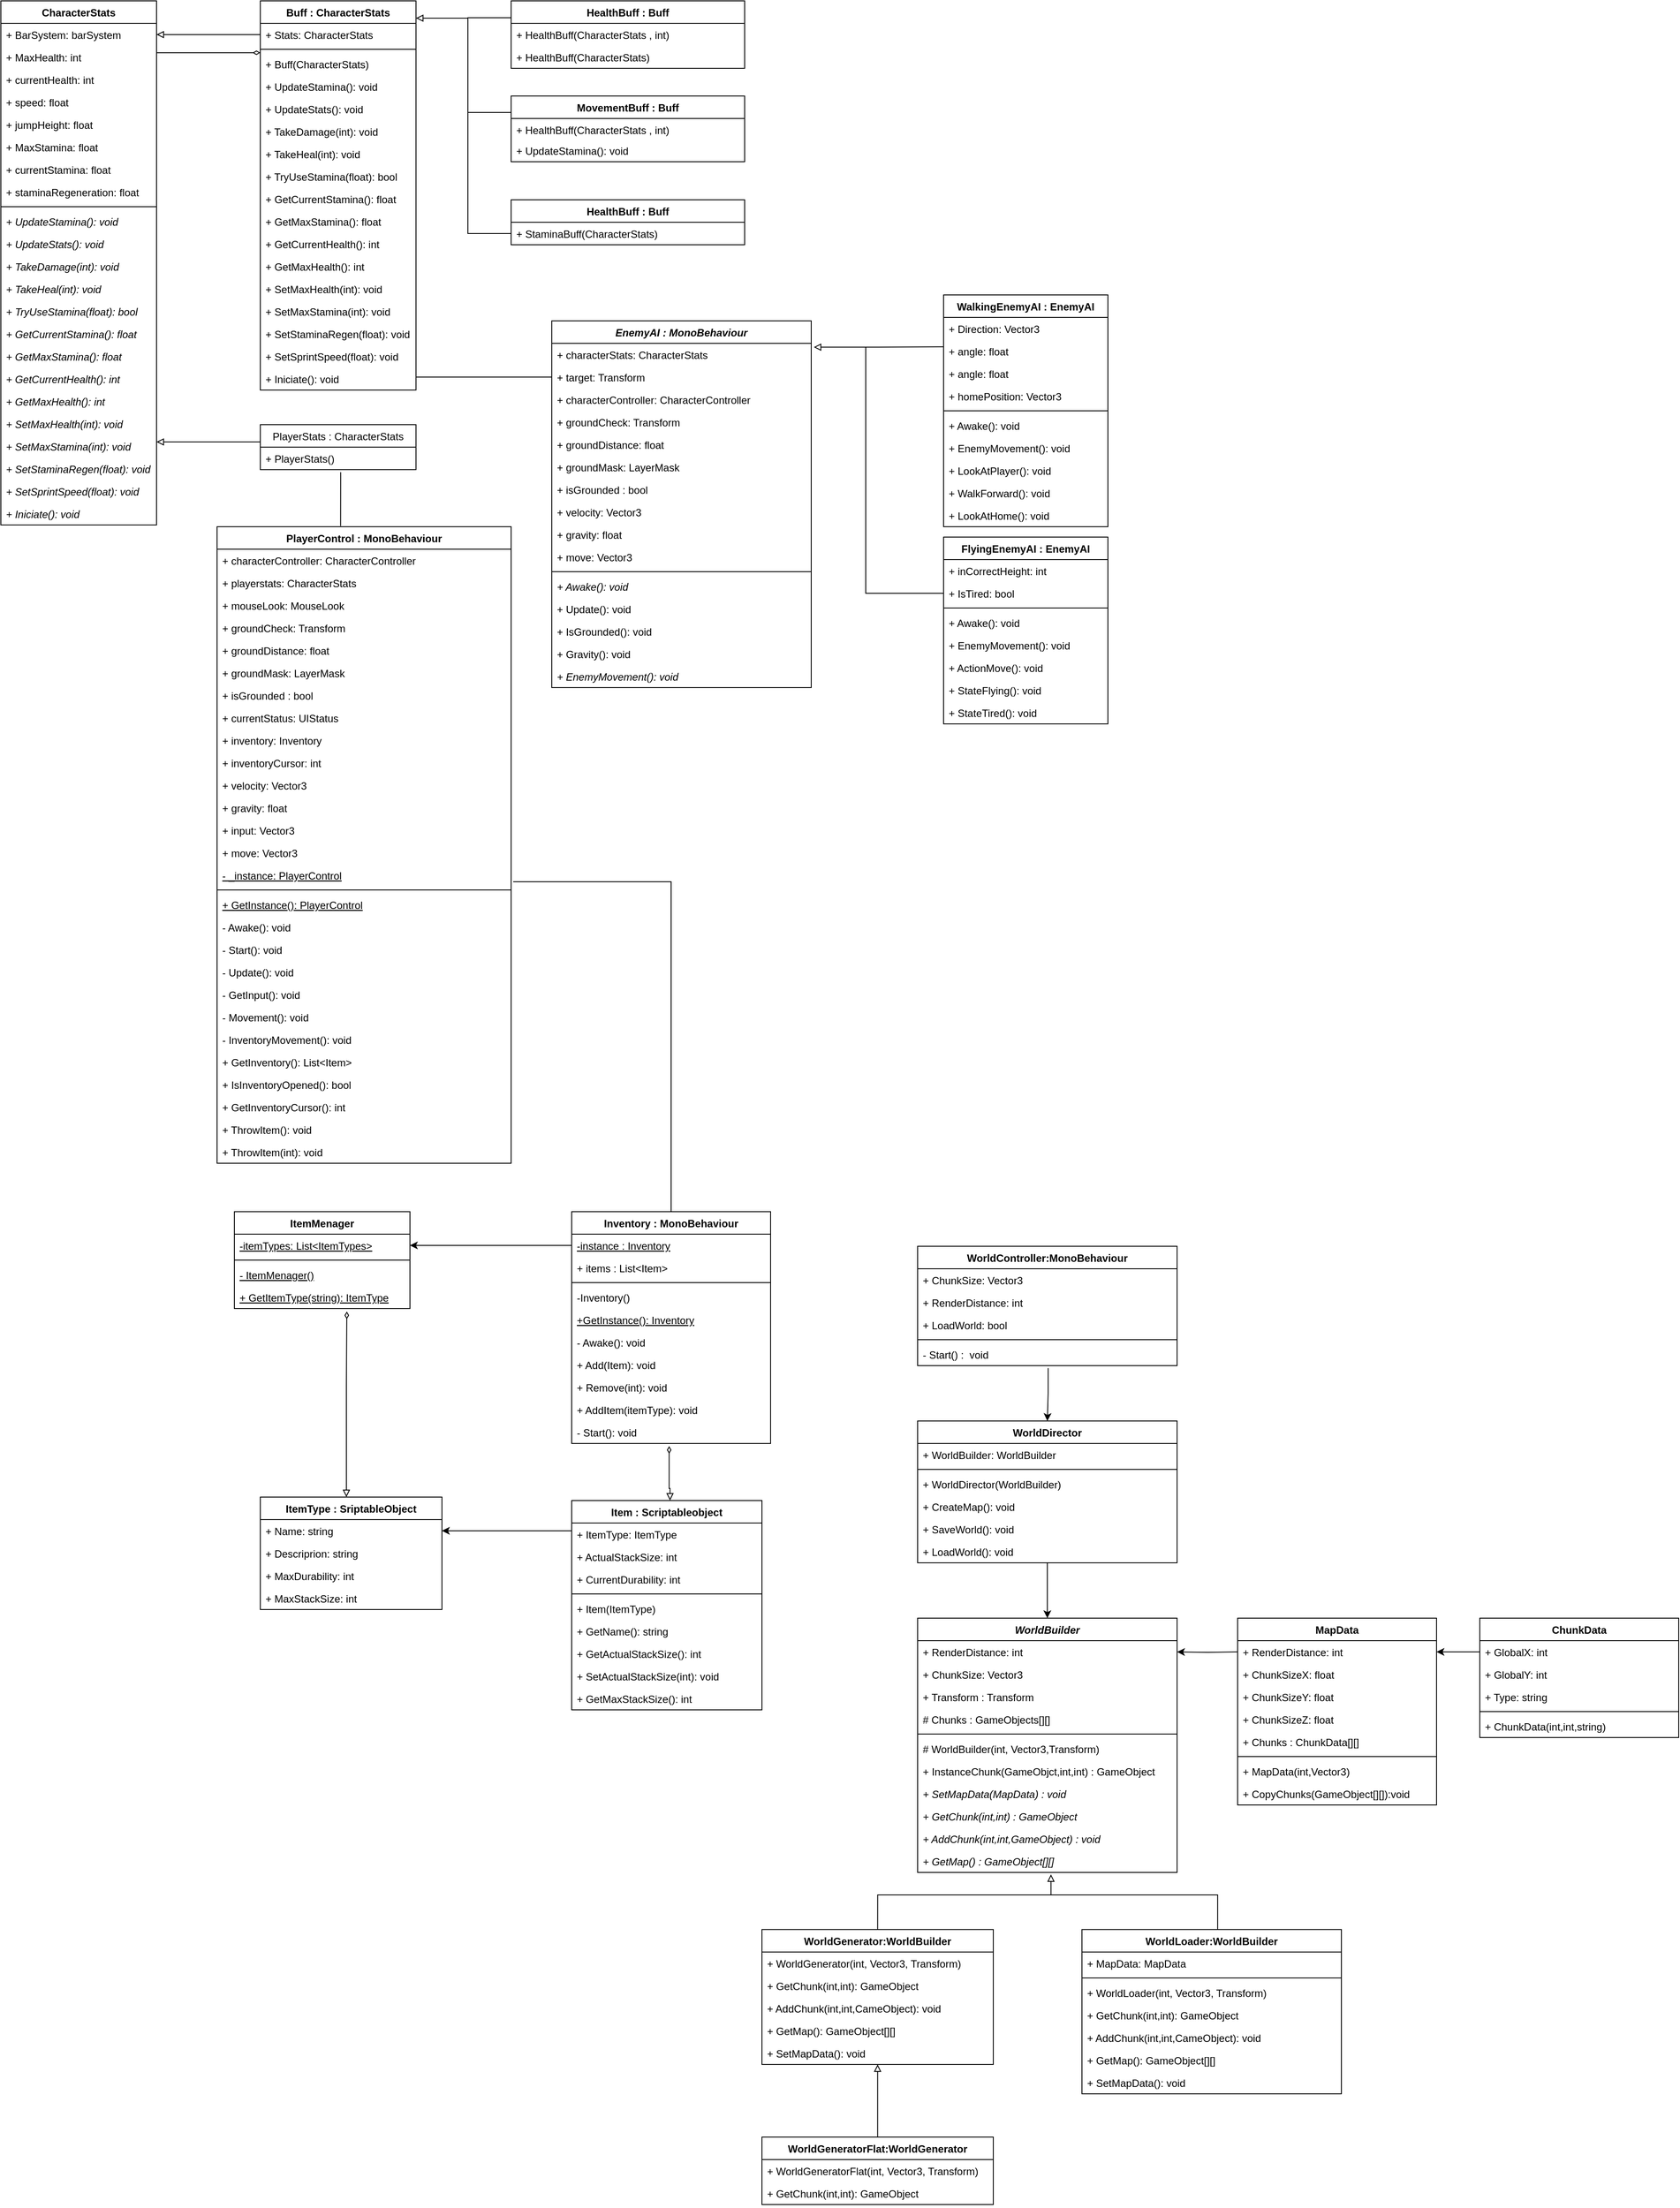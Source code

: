 <mxfile version="16.4.3" type="github">
  <diagram id="JPool-3VtNPLsI39yBrT" name="Page-1">
    <mxGraphModel dx="867" dy="507" grid="1" gridSize="10" guides="1" tooltips="1" connect="1" arrows="1" fold="1" page="1" pageScale="1" pageWidth="827" pageHeight="1169" math="0" shadow="0">
      <root>
        <mxCell id="0" />
        <mxCell id="1" parent="0" />
        <mxCell id="ydXOMkTpQAnUlT9arwQ4-1" value="CharacterStats" style="swimlane;fontStyle=1;align=center;verticalAlign=top;childLayout=stackLayout;horizontal=1;startSize=26;horizontalStack=0;resizeParent=1;resizeParentMax=0;resizeLast=0;collapsible=1;marginBottom=0;" parent="1" vertex="1">
          <mxGeometry x="70" y="60" width="180" height="606" as="geometry" />
        </mxCell>
        <mxCell id="ydXOMkTpQAnUlT9arwQ4-2" value="+ BarSystem: barSystem" style="text;strokeColor=none;fillColor=none;align=left;verticalAlign=top;spacingLeft=4;spacingRight=4;overflow=hidden;rotatable=0;points=[[0,0.5],[1,0.5]];portConstraint=eastwest;" parent="ydXOMkTpQAnUlT9arwQ4-1" vertex="1">
          <mxGeometry y="26" width="180" height="26" as="geometry" />
        </mxCell>
        <mxCell id="ydXOMkTpQAnUlT9arwQ4-5" value="+ MaxHealth: int" style="text;strokeColor=none;fillColor=none;align=left;verticalAlign=top;spacingLeft=4;spacingRight=4;overflow=hidden;rotatable=0;points=[[0,0.5],[1,0.5]];portConstraint=eastwest;" parent="ydXOMkTpQAnUlT9arwQ4-1" vertex="1">
          <mxGeometry y="52" width="180" height="26" as="geometry" />
        </mxCell>
        <mxCell id="ydXOMkTpQAnUlT9arwQ4-6" value="+ currentHealth: int" style="text;strokeColor=none;fillColor=none;align=left;verticalAlign=top;spacingLeft=4;spacingRight=4;overflow=hidden;rotatable=0;points=[[0,0.5],[1,0.5]];portConstraint=eastwest;" parent="ydXOMkTpQAnUlT9arwQ4-1" vertex="1">
          <mxGeometry y="78" width="180" height="26" as="geometry" />
        </mxCell>
        <mxCell id="ydXOMkTpQAnUlT9arwQ4-7" value="+ speed: float" style="text;strokeColor=none;fillColor=none;align=left;verticalAlign=top;spacingLeft=4;spacingRight=4;overflow=hidden;rotatable=0;points=[[0,0.5],[1,0.5]];portConstraint=eastwest;" parent="ydXOMkTpQAnUlT9arwQ4-1" vertex="1">
          <mxGeometry y="104" width="180" height="26" as="geometry" />
        </mxCell>
        <mxCell id="ydXOMkTpQAnUlT9arwQ4-8" value="+ jumpHeight: float" style="text;strokeColor=none;fillColor=none;align=left;verticalAlign=top;spacingLeft=4;spacingRight=4;overflow=hidden;rotatable=0;points=[[0,0.5],[1,0.5]];portConstraint=eastwest;" parent="ydXOMkTpQAnUlT9arwQ4-1" vertex="1">
          <mxGeometry y="130" width="180" height="26" as="geometry" />
        </mxCell>
        <mxCell id="ydXOMkTpQAnUlT9arwQ4-10" value="+ MaxStamina: float" style="text;strokeColor=none;fillColor=none;align=left;verticalAlign=top;spacingLeft=4;spacingRight=4;overflow=hidden;rotatable=0;points=[[0,0.5],[1,0.5]];portConstraint=eastwest;" parent="ydXOMkTpQAnUlT9arwQ4-1" vertex="1">
          <mxGeometry y="156" width="180" height="26" as="geometry" />
        </mxCell>
        <mxCell id="ydXOMkTpQAnUlT9arwQ4-9" value="+ currentStamina: float" style="text;strokeColor=none;fillColor=none;align=left;verticalAlign=top;spacingLeft=4;spacingRight=4;overflow=hidden;rotatable=0;points=[[0,0.5],[1,0.5]];portConstraint=eastwest;" parent="ydXOMkTpQAnUlT9arwQ4-1" vertex="1">
          <mxGeometry y="182" width="180" height="26" as="geometry" />
        </mxCell>
        <mxCell id="ydXOMkTpQAnUlT9arwQ4-11" value="+ staminaRegeneration: float" style="text;strokeColor=none;fillColor=none;align=left;verticalAlign=top;spacingLeft=4;spacingRight=4;overflow=hidden;rotatable=0;points=[[0,0.5],[1,0.5]];portConstraint=eastwest;" parent="ydXOMkTpQAnUlT9arwQ4-1" vertex="1">
          <mxGeometry y="208" width="180" height="26" as="geometry" />
        </mxCell>
        <mxCell id="ydXOMkTpQAnUlT9arwQ4-3" value="" style="line;strokeWidth=1;fillColor=none;align=left;verticalAlign=middle;spacingTop=-1;spacingLeft=3;spacingRight=3;rotatable=0;labelPosition=right;points=[];portConstraint=eastwest;" parent="ydXOMkTpQAnUlT9arwQ4-1" vertex="1">
          <mxGeometry y="234" width="180" height="8" as="geometry" />
        </mxCell>
        <mxCell id="ydXOMkTpQAnUlT9arwQ4-4" value="+ UpdateStamina(): void" style="text;strokeColor=none;fillColor=none;align=left;verticalAlign=top;spacingLeft=4;spacingRight=4;overflow=hidden;rotatable=0;points=[[0,0.5],[1,0.5]];portConstraint=eastwest;fontStyle=2" parent="ydXOMkTpQAnUlT9arwQ4-1" vertex="1">
          <mxGeometry y="242" width="180" height="26" as="geometry" />
        </mxCell>
        <mxCell id="ydXOMkTpQAnUlT9arwQ4-15" value="+ UpdateStats(): void" style="text;strokeColor=none;fillColor=none;align=left;verticalAlign=top;spacingLeft=4;spacingRight=4;overflow=hidden;rotatable=0;points=[[0,0.5],[1,0.5]];portConstraint=eastwest;fontStyle=2" parent="ydXOMkTpQAnUlT9arwQ4-1" vertex="1">
          <mxGeometry y="268" width="180" height="26" as="geometry" />
        </mxCell>
        <mxCell id="ydXOMkTpQAnUlT9arwQ4-16" value="+ TakeDamage(int): void" style="text;strokeColor=none;fillColor=none;align=left;verticalAlign=top;spacingLeft=4;spacingRight=4;overflow=hidden;rotatable=0;points=[[0,0.5],[1,0.5]];portConstraint=eastwest;fontStyle=2" parent="ydXOMkTpQAnUlT9arwQ4-1" vertex="1">
          <mxGeometry y="294" width="180" height="26" as="geometry" />
        </mxCell>
        <mxCell id="ydXOMkTpQAnUlT9arwQ4-18" value="+ TakeHeal(int): void" style="text;strokeColor=none;fillColor=none;align=left;verticalAlign=top;spacingLeft=4;spacingRight=4;overflow=hidden;rotatable=0;points=[[0,0.5],[1,0.5]];portConstraint=eastwest;fontStyle=2" parent="ydXOMkTpQAnUlT9arwQ4-1" vertex="1">
          <mxGeometry y="320" width="180" height="26" as="geometry" />
        </mxCell>
        <mxCell id="ydXOMkTpQAnUlT9arwQ4-19" value="+ TryUseStamina(float): bool" style="text;strokeColor=none;fillColor=none;align=left;verticalAlign=top;spacingLeft=4;spacingRight=4;overflow=hidden;rotatable=0;points=[[0,0.5],[1,0.5]];portConstraint=eastwest;fontStyle=2" parent="ydXOMkTpQAnUlT9arwQ4-1" vertex="1">
          <mxGeometry y="346" width="180" height="26" as="geometry" />
        </mxCell>
        <mxCell id="ydXOMkTpQAnUlT9arwQ4-21" value="+ GetCurrentStamina(): float" style="text;strokeColor=none;fillColor=none;align=left;verticalAlign=top;spacingLeft=4;spacingRight=4;overflow=hidden;rotatable=0;points=[[0,0.5],[1,0.5]];portConstraint=eastwest;fontStyle=2" parent="ydXOMkTpQAnUlT9arwQ4-1" vertex="1">
          <mxGeometry y="372" width="180" height="26" as="geometry" />
        </mxCell>
        <mxCell id="ydXOMkTpQAnUlT9arwQ4-20" value="+ GetMaxStamina(): float" style="text;strokeColor=none;fillColor=none;align=left;verticalAlign=top;spacingLeft=4;spacingRight=4;overflow=hidden;rotatable=0;points=[[0,0.5],[1,0.5]];portConstraint=eastwest;fontStyle=2" parent="ydXOMkTpQAnUlT9arwQ4-1" vertex="1">
          <mxGeometry y="398" width="180" height="26" as="geometry" />
        </mxCell>
        <mxCell id="ydXOMkTpQAnUlT9arwQ4-22" value="+ GetCurrentHealth(): int" style="text;strokeColor=none;fillColor=none;align=left;verticalAlign=top;spacingLeft=4;spacingRight=4;overflow=hidden;rotatable=0;points=[[0,0.5],[1,0.5]];portConstraint=eastwest;fontStyle=2" parent="ydXOMkTpQAnUlT9arwQ4-1" vertex="1">
          <mxGeometry y="424" width="180" height="26" as="geometry" />
        </mxCell>
        <mxCell id="ydXOMkTpQAnUlT9arwQ4-23" value="+ GetMaxHealth(): int" style="text;strokeColor=none;fillColor=none;align=left;verticalAlign=top;spacingLeft=4;spacingRight=4;overflow=hidden;rotatable=0;points=[[0,0.5],[1,0.5]];portConstraint=eastwest;fontStyle=2" parent="ydXOMkTpQAnUlT9arwQ4-1" vertex="1">
          <mxGeometry y="450" width="180" height="26" as="geometry" />
        </mxCell>
        <mxCell id="ydXOMkTpQAnUlT9arwQ4-25" value="+ SetMaxHealth(int): void" style="text;strokeColor=none;fillColor=none;align=left;verticalAlign=top;spacingLeft=4;spacingRight=4;overflow=hidden;rotatable=0;points=[[0,0.5],[1,0.5]];portConstraint=eastwest;fontStyle=2" parent="ydXOMkTpQAnUlT9arwQ4-1" vertex="1">
          <mxGeometry y="476" width="180" height="26" as="geometry" />
        </mxCell>
        <mxCell id="ydXOMkTpQAnUlT9arwQ4-24" value="+ SetMaxStamina(int): void" style="text;strokeColor=none;fillColor=none;align=left;verticalAlign=top;spacingLeft=4;spacingRight=4;overflow=hidden;rotatable=0;points=[[0,0.5],[1,0.5]];portConstraint=eastwest;fontStyle=2" parent="ydXOMkTpQAnUlT9arwQ4-1" vertex="1">
          <mxGeometry y="502" width="180" height="26" as="geometry" />
        </mxCell>
        <mxCell id="ydXOMkTpQAnUlT9arwQ4-26" value="+ SetStaminaRegen(float): void" style="text;strokeColor=none;fillColor=none;align=left;verticalAlign=top;spacingLeft=4;spacingRight=4;overflow=hidden;rotatable=0;points=[[0,0.5],[1,0.5]];portConstraint=eastwest;fontStyle=2" parent="ydXOMkTpQAnUlT9arwQ4-1" vertex="1">
          <mxGeometry y="528" width="180" height="26" as="geometry" />
        </mxCell>
        <mxCell id="ydXOMkTpQAnUlT9arwQ4-27" value="+ SetSprintSpeed(float): void" style="text;strokeColor=none;fillColor=none;align=left;verticalAlign=top;spacingLeft=4;spacingRight=4;overflow=hidden;rotatable=0;points=[[0,0.5],[1,0.5]];portConstraint=eastwest;fontStyle=2" parent="ydXOMkTpQAnUlT9arwQ4-1" vertex="1">
          <mxGeometry y="554" width="180" height="26" as="geometry" />
        </mxCell>
        <mxCell id="ydXOMkTpQAnUlT9arwQ4-17" value="+ Iniciate(): void" style="text;strokeColor=none;fillColor=none;align=left;verticalAlign=top;spacingLeft=4;spacingRight=4;overflow=hidden;rotatable=0;points=[[0,0.5],[1,0.5]];portConstraint=eastwest;fontStyle=2" parent="ydXOMkTpQAnUlT9arwQ4-1" vertex="1">
          <mxGeometry y="580" width="180" height="26" as="geometry" />
        </mxCell>
        <mxCell id="ydXOMkTpQAnUlT9arwQ4-28" value="Buff : CharacterStats" style="swimlane;fontStyle=1;align=center;verticalAlign=top;childLayout=stackLayout;horizontal=1;startSize=26;horizontalStack=0;resizeParent=1;resizeParentMax=0;resizeLast=0;collapsible=1;marginBottom=0;" parent="1" vertex="1">
          <mxGeometry x="370" y="60" width="180" height="450" as="geometry" />
        </mxCell>
        <mxCell id="ydXOMkTpQAnUlT9arwQ4-52" value="+ Stats: CharacterStats" style="text;strokeColor=none;fillColor=none;align=left;verticalAlign=top;spacingLeft=4;spacingRight=4;overflow=hidden;rotatable=0;points=[[0,0.5],[1,0.5]];portConstraint=eastwest;" parent="ydXOMkTpQAnUlT9arwQ4-28" vertex="1">
          <mxGeometry y="26" width="180" height="26" as="geometry" />
        </mxCell>
        <mxCell id="ydXOMkTpQAnUlT9arwQ4-37" value="" style="line;strokeWidth=1;fillColor=none;align=left;verticalAlign=middle;spacingTop=-1;spacingLeft=3;spacingRight=3;rotatable=0;labelPosition=right;points=[];portConstraint=eastwest;" parent="ydXOMkTpQAnUlT9arwQ4-28" vertex="1">
          <mxGeometry y="52" width="180" height="8" as="geometry" />
        </mxCell>
        <mxCell id="ydXOMkTpQAnUlT9arwQ4-53" value="+ Buff(CharacterStats)" style="text;strokeColor=none;fillColor=none;align=left;verticalAlign=top;spacingLeft=4;spacingRight=4;overflow=hidden;rotatable=0;points=[[0,0.5],[1,0.5]];portConstraint=eastwest;fontStyle=0" parent="ydXOMkTpQAnUlT9arwQ4-28" vertex="1">
          <mxGeometry y="60" width="180" height="26" as="geometry" />
        </mxCell>
        <mxCell id="ydXOMkTpQAnUlT9arwQ4-38" value="+ UpdateStamina(): void" style="text;strokeColor=none;fillColor=none;align=left;verticalAlign=top;spacingLeft=4;spacingRight=4;overflow=hidden;rotatable=0;points=[[0,0.5],[1,0.5]];portConstraint=eastwest;fontStyle=0" parent="ydXOMkTpQAnUlT9arwQ4-28" vertex="1">
          <mxGeometry y="86" width="180" height="26" as="geometry" />
        </mxCell>
        <mxCell id="ydXOMkTpQAnUlT9arwQ4-39" value="+ UpdateStats(): void" style="text;strokeColor=none;fillColor=none;align=left;verticalAlign=top;spacingLeft=4;spacingRight=4;overflow=hidden;rotatable=0;points=[[0,0.5],[1,0.5]];portConstraint=eastwest;fontStyle=0" parent="ydXOMkTpQAnUlT9arwQ4-28" vertex="1">
          <mxGeometry y="112" width="180" height="26" as="geometry" />
        </mxCell>
        <mxCell id="ydXOMkTpQAnUlT9arwQ4-40" value="+ TakeDamage(int): void" style="text;strokeColor=none;fillColor=none;align=left;verticalAlign=top;spacingLeft=4;spacingRight=4;overflow=hidden;rotatable=0;points=[[0,0.5],[1,0.5]];portConstraint=eastwest;fontStyle=0" parent="ydXOMkTpQAnUlT9arwQ4-28" vertex="1">
          <mxGeometry y="138" width="180" height="26" as="geometry" />
        </mxCell>
        <mxCell id="ydXOMkTpQAnUlT9arwQ4-41" value="+ TakeHeal(int): void" style="text;strokeColor=none;fillColor=none;align=left;verticalAlign=top;spacingLeft=4;spacingRight=4;overflow=hidden;rotatable=0;points=[[0,0.5],[1,0.5]];portConstraint=eastwest;fontStyle=0" parent="ydXOMkTpQAnUlT9arwQ4-28" vertex="1">
          <mxGeometry y="164" width="180" height="26" as="geometry" />
        </mxCell>
        <mxCell id="ydXOMkTpQAnUlT9arwQ4-42" value="+ TryUseStamina(float): bool" style="text;strokeColor=none;fillColor=none;align=left;verticalAlign=top;spacingLeft=4;spacingRight=4;overflow=hidden;rotatable=0;points=[[0,0.5],[1,0.5]];portConstraint=eastwest;fontStyle=0" parent="ydXOMkTpQAnUlT9arwQ4-28" vertex="1">
          <mxGeometry y="190" width="180" height="26" as="geometry" />
        </mxCell>
        <mxCell id="ydXOMkTpQAnUlT9arwQ4-43" value="+ GetCurrentStamina(): float" style="text;strokeColor=none;fillColor=none;align=left;verticalAlign=top;spacingLeft=4;spacingRight=4;overflow=hidden;rotatable=0;points=[[0,0.5],[1,0.5]];portConstraint=eastwest;fontStyle=0" parent="ydXOMkTpQAnUlT9arwQ4-28" vertex="1">
          <mxGeometry y="216" width="180" height="26" as="geometry" />
        </mxCell>
        <mxCell id="ydXOMkTpQAnUlT9arwQ4-44" value="+ GetMaxStamina(): float" style="text;strokeColor=none;fillColor=none;align=left;verticalAlign=top;spacingLeft=4;spacingRight=4;overflow=hidden;rotatable=0;points=[[0,0.5],[1,0.5]];portConstraint=eastwest;fontStyle=0" parent="ydXOMkTpQAnUlT9arwQ4-28" vertex="1">
          <mxGeometry y="242" width="180" height="26" as="geometry" />
        </mxCell>
        <mxCell id="ydXOMkTpQAnUlT9arwQ4-45" value="+ GetCurrentHealth(): int" style="text;strokeColor=none;fillColor=none;align=left;verticalAlign=top;spacingLeft=4;spacingRight=4;overflow=hidden;rotatable=0;points=[[0,0.5],[1,0.5]];portConstraint=eastwest;fontStyle=0" parent="ydXOMkTpQAnUlT9arwQ4-28" vertex="1">
          <mxGeometry y="268" width="180" height="26" as="geometry" />
        </mxCell>
        <mxCell id="ydXOMkTpQAnUlT9arwQ4-46" value="+ GetMaxHealth(): int" style="text;strokeColor=none;fillColor=none;align=left;verticalAlign=top;spacingLeft=4;spacingRight=4;overflow=hidden;rotatable=0;points=[[0,0.5],[1,0.5]];portConstraint=eastwest;fontStyle=0" parent="ydXOMkTpQAnUlT9arwQ4-28" vertex="1">
          <mxGeometry y="294" width="180" height="26" as="geometry" />
        </mxCell>
        <mxCell id="ydXOMkTpQAnUlT9arwQ4-47" value="+ SetMaxHealth(int): void" style="text;strokeColor=none;fillColor=none;align=left;verticalAlign=top;spacingLeft=4;spacingRight=4;overflow=hidden;rotatable=0;points=[[0,0.5],[1,0.5]];portConstraint=eastwest;fontStyle=0" parent="ydXOMkTpQAnUlT9arwQ4-28" vertex="1">
          <mxGeometry y="320" width="180" height="26" as="geometry" />
        </mxCell>
        <mxCell id="ydXOMkTpQAnUlT9arwQ4-48" value="+ SetMaxStamina(int): void" style="text;strokeColor=none;fillColor=none;align=left;verticalAlign=top;spacingLeft=4;spacingRight=4;overflow=hidden;rotatable=0;points=[[0,0.5],[1,0.5]];portConstraint=eastwest;fontStyle=0" parent="ydXOMkTpQAnUlT9arwQ4-28" vertex="1">
          <mxGeometry y="346" width="180" height="26" as="geometry" />
        </mxCell>
        <mxCell id="ydXOMkTpQAnUlT9arwQ4-49" value="+ SetStaminaRegen(float): void" style="text;strokeColor=none;fillColor=none;align=left;verticalAlign=top;spacingLeft=4;spacingRight=4;overflow=hidden;rotatable=0;points=[[0,0.5],[1,0.5]];portConstraint=eastwest;fontStyle=0" parent="ydXOMkTpQAnUlT9arwQ4-28" vertex="1">
          <mxGeometry y="372" width="180" height="26" as="geometry" />
        </mxCell>
        <mxCell id="ydXOMkTpQAnUlT9arwQ4-50" value="+ SetSprintSpeed(float): void" style="text;strokeColor=none;fillColor=none;align=left;verticalAlign=top;spacingLeft=4;spacingRight=4;overflow=hidden;rotatable=0;points=[[0,0.5],[1,0.5]];portConstraint=eastwest;fontStyle=0" parent="ydXOMkTpQAnUlT9arwQ4-28" vertex="1">
          <mxGeometry y="398" width="180" height="26" as="geometry" />
        </mxCell>
        <mxCell id="ydXOMkTpQAnUlT9arwQ4-51" value="+ Iniciate(): void" style="text;strokeColor=none;fillColor=none;align=left;verticalAlign=top;spacingLeft=4;spacingRight=4;overflow=hidden;rotatable=0;points=[[0,0.5],[1,0.5]];portConstraint=eastwest;fontStyle=0" parent="ydXOMkTpQAnUlT9arwQ4-28" vertex="1">
          <mxGeometry y="424" width="180" height="26" as="geometry" />
        </mxCell>
        <mxCell id="ydXOMkTpQAnUlT9arwQ4-54" value="HealthBuff : Buff" style="swimlane;fontStyle=1;childLayout=stackLayout;horizontal=1;startSize=26;fillColor=none;horizontalStack=0;resizeParent=1;resizeParentMax=0;resizeLast=0;collapsible=1;marginBottom=0;" parent="1" vertex="1">
          <mxGeometry x="660" y="60" width="270" height="78" as="geometry" />
        </mxCell>
        <mxCell id="ydXOMkTpQAnUlT9arwQ4-55" value="+ HealthBuff(CharacterStats , int)" style="text;strokeColor=none;fillColor=none;align=left;verticalAlign=top;spacingLeft=4;spacingRight=4;overflow=hidden;rotatable=0;points=[[0,0.5],[1,0.5]];portConstraint=eastwest;" parent="ydXOMkTpQAnUlT9arwQ4-54" vertex="1">
          <mxGeometry y="26" width="270" height="26" as="geometry" />
        </mxCell>
        <mxCell id="ydXOMkTpQAnUlT9arwQ4-58" value="+ HealthBuff(CharacterStats)" style="text;strokeColor=none;fillColor=none;align=left;verticalAlign=top;spacingLeft=4;spacingRight=4;overflow=hidden;rotatable=0;points=[[0,0.5],[1,0.5]];portConstraint=eastwest;" parent="ydXOMkTpQAnUlT9arwQ4-54" vertex="1">
          <mxGeometry y="52" width="270" height="26" as="geometry" />
        </mxCell>
        <mxCell id="ydXOMkTpQAnUlT9arwQ4-59" value="MovementBuff : Buff" style="swimlane;fontStyle=1;childLayout=stackLayout;horizontal=1;startSize=26;fillColor=none;horizontalStack=0;resizeParent=1;resizeParentMax=0;resizeLast=0;collapsible=1;marginBottom=0;" parent="1" vertex="1">
          <mxGeometry x="660" y="170" width="270" height="76" as="geometry" />
        </mxCell>
        <mxCell id="ydXOMkTpQAnUlT9arwQ4-60" value="+ HealthBuff(CharacterStats , int)" style="text;strokeColor=none;fillColor=none;align=left;verticalAlign=top;spacingLeft=4;spacingRight=4;overflow=hidden;rotatable=0;points=[[0,0.5],[1,0.5]];portConstraint=eastwest;" parent="ydXOMkTpQAnUlT9arwQ4-59" vertex="1">
          <mxGeometry y="26" width="270" height="24" as="geometry" />
        </mxCell>
        <mxCell id="ydXOMkTpQAnUlT9arwQ4-61" value="+ UpdateStamina(): void" style="text;strokeColor=none;fillColor=none;align=left;verticalAlign=top;spacingLeft=4;spacingRight=4;overflow=hidden;rotatable=0;points=[[0,0.5],[1,0.5]];portConstraint=eastwest;" parent="ydXOMkTpQAnUlT9arwQ4-59" vertex="1">
          <mxGeometry y="50" width="270" height="26" as="geometry" />
        </mxCell>
        <mxCell id="ydXOMkTpQAnUlT9arwQ4-62" value="HealthBuff : Buff" style="swimlane;fontStyle=1;childLayout=stackLayout;horizontal=1;startSize=26;fillColor=none;horizontalStack=0;resizeParent=1;resizeParentMax=0;resizeLast=0;collapsible=1;marginBottom=0;" parent="1" vertex="1">
          <mxGeometry x="660" y="290" width="270" height="52" as="geometry" />
        </mxCell>
        <mxCell id="ydXOMkTpQAnUlT9arwQ4-64" value="+ StaminaBuff(CharacterStats) " style="text;strokeColor=none;fillColor=none;align=left;verticalAlign=top;spacingLeft=4;spacingRight=4;overflow=hidden;rotatable=0;points=[[0,0.5],[1,0.5]];portConstraint=eastwest;" parent="ydXOMkTpQAnUlT9arwQ4-62" vertex="1">
          <mxGeometry y="26" width="270" height="26" as="geometry" />
        </mxCell>
        <mxCell id="ydXOMkTpQAnUlT9arwQ4-65" value="EnemyAI : MonoBehaviour" style="swimlane;fontStyle=3;align=center;verticalAlign=top;childLayout=stackLayout;horizontal=1;startSize=26;horizontalStack=0;resizeParent=1;resizeParentMax=0;resizeLast=0;collapsible=1;marginBottom=0;" parent="1" vertex="1">
          <mxGeometry x="707" y="430" width="300" height="424" as="geometry" />
        </mxCell>
        <mxCell id="ydXOMkTpQAnUlT9arwQ4-66" value="+ characterStats: CharacterStats" style="text;strokeColor=none;fillColor=none;align=left;verticalAlign=top;spacingLeft=4;spacingRight=4;overflow=hidden;rotatable=0;points=[[0,0.5],[1,0.5]];portConstraint=eastwest;" parent="ydXOMkTpQAnUlT9arwQ4-65" vertex="1">
          <mxGeometry y="26" width="300" height="26" as="geometry" />
        </mxCell>
        <mxCell id="ydXOMkTpQAnUlT9arwQ4-69" value="+ target: Transform" style="text;strokeColor=none;fillColor=none;align=left;verticalAlign=top;spacingLeft=4;spacingRight=4;overflow=hidden;rotatable=0;points=[[0,0.5],[1,0.5]];portConstraint=eastwest;" parent="ydXOMkTpQAnUlT9arwQ4-65" vertex="1">
          <mxGeometry y="52" width="300" height="26" as="geometry" />
        </mxCell>
        <mxCell id="ydXOMkTpQAnUlT9arwQ4-71" value="+ characterController: CharacterController" style="text;strokeColor=none;fillColor=none;align=left;verticalAlign=top;spacingLeft=4;spacingRight=4;overflow=hidden;rotatable=0;points=[[0,0.5],[1,0.5]];portConstraint=eastwest;" parent="ydXOMkTpQAnUlT9arwQ4-65" vertex="1">
          <mxGeometry y="78" width="300" height="26" as="geometry" />
        </mxCell>
        <mxCell id="ydXOMkTpQAnUlT9arwQ4-73" value="+ groundCheck: Transform" style="text;strokeColor=none;fillColor=none;align=left;verticalAlign=top;spacingLeft=4;spacingRight=4;overflow=hidden;rotatable=0;points=[[0,0.5],[1,0.5]];portConstraint=eastwest;" parent="ydXOMkTpQAnUlT9arwQ4-65" vertex="1">
          <mxGeometry y="104" width="300" height="26" as="geometry" />
        </mxCell>
        <mxCell id="ydXOMkTpQAnUlT9arwQ4-72" value="+ groundDistance: float" style="text;strokeColor=none;fillColor=none;align=left;verticalAlign=top;spacingLeft=4;spacingRight=4;overflow=hidden;rotatable=0;points=[[0,0.5],[1,0.5]];portConstraint=eastwest;" parent="ydXOMkTpQAnUlT9arwQ4-65" vertex="1">
          <mxGeometry y="130" width="300" height="26" as="geometry" />
        </mxCell>
        <mxCell id="ydXOMkTpQAnUlT9arwQ4-74" value="+ groundMask: LayerMask" style="text;strokeColor=none;fillColor=none;align=left;verticalAlign=top;spacingLeft=4;spacingRight=4;overflow=hidden;rotatable=0;points=[[0,0.5],[1,0.5]];portConstraint=eastwest;" parent="ydXOMkTpQAnUlT9arwQ4-65" vertex="1">
          <mxGeometry y="156" width="300" height="26" as="geometry" />
        </mxCell>
        <mxCell id="ydXOMkTpQAnUlT9arwQ4-76" value="+ isGrounded : bool" style="text;strokeColor=none;fillColor=none;align=left;verticalAlign=top;spacingLeft=4;spacingRight=4;overflow=hidden;rotatable=0;points=[[0,0.5],[1,0.5]];portConstraint=eastwest;" parent="ydXOMkTpQAnUlT9arwQ4-65" vertex="1">
          <mxGeometry y="182" width="300" height="26" as="geometry" />
        </mxCell>
        <mxCell id="ydXOMkTpQAnUlT9arwQ4-75" value="+ velocity: Vector3" style="text;strokeColor=none;fillColor=none;align=left;verticalAlign=top;spacingLeft=4;spacingRight=4;overflow=hidden;rotatable=0;points=[[0,0.5],[1,0.5]];portConstraint=eastwest;" parent="ydXOMkTpQAnUlT9arwQ4-65" vertex="1">
          <mxGeometry y="208" width="300" height="26" as="geometry" />
        </mxCell>
        <mxCell id="ydXOMkTpQAnUlT9arwQ4-77" value="+ gravity: float" style="text;strokeColor=none;fillColor=none;align=left;verticalAlign=top;spacingLeft=4;spacingRight=4;overflow=hidden;rotatable=0;points=[[0,0.5],[1,0.5]];portConstraint=eastwest;" parent="ydXOMkTpQAnUlT9arwQ4-65" vertex="1">
          <mxGeometry y="234" width="300" height="26" as="geometry" />
        </mxCell>
        <mxCell id="ydXOMkTpQAnUlT9arwQ4-79" value="+ move: Vector3" style="text;strokeColor=none;fillColor=none;align=left;verticalAlign=top;spacingLeft=4;spacingRight=4;overflow=hidden;rotatable=0;points=[[0,0.5],[1,0.5]];portConstraint=eastwest;" parent="ydXOMkTpQAnUlT9arwQ4-65" vertex="1">
          <mxGeometry y="260" width="300" height="26" as="geometry" />
        </mxCell>
        <mxCell id="ydXOMkTpQAnUlT9arwQ4-67" value="" style="line;strokeWidth=1;fillColor=none;align=left;verticalAlign=middle;spacingTop=-1;spacingLeft=3;spacingRight=3;rotatable=0;labelPosition=right;points=[];portConstraint=eastwest;" parent="ydXOMkTpQAnUlT9arwQ4-65" vertex="1">
          <mxGeometry y="286" width="300" height="8" as="geometry" />
        </mxCell>
        <mxCell id="ydXOMkTpQAnUlT9arwQ4-68" value="+ Awake(): void" style="text;strokeColor=none;fillColor=none;align=left;verticalAlign=top;spacingLeft=4;spacingRight=4;overflow=hidden;rotatable=0;points=[[0,0.5],[1,0.5]];portConstraint=eastwest;fontStyle=2" parent="ydXOMkTpQAnUlT9arwQ4-65" vertex="1">
          <mxGeometry y="294" width="300" height="26" as="geometry" />
        </mxCell>
        <mxCell id="ydXOMkTpQAnUlT9arwQ4-80" value="+ Update(): void" style="text;strokeColor=none;fillColor=none;align=left;verticalAlign=top;spacingLeft=4;spacingRight=4;overflow=hidden;rotatable=0;points=[[0,0.5],[1,0.5]];portConstraint=eastwest;" parent="ydXOMkTpQAnUlT9arwQ4-65" vertex="1">
          <mxGeometry y="320" width="300" height="26" as="geometry" />
        </mxCell>
        <mxCell id="ydXOMkTpQAnUlT9arwQ4-82" value="+ IsGrounded(): void" style="text;strokeColor=none;fillColor=none;align=left;verticalAlign=top;spacingLeft=4;spacingRight=4;overflow=hidden;rotatable=0;points=[[0,0.5],[1,0.5]];portConstraint=eastwest;" parent="ydXOMkTpQAnUlT9arwQ4-65" vertex="1">
          <mxGeometry y="346" width="300" height="26" as="geometry" />
        </mxCell>
        <mxCell id="ydXOMkTpQAnUlT9arwQ4-81" value="+ Gravity(): void" style="text;strokeColor=none;fillColor=none;align=left;verticalAlign=top;spacingLeft=4;spacingRight=4;overflow=hidden;rotatable=0;points=[[0,0.5],[1,0.5]];portConstraint=eastwest;" parent="ydXOMkTpQAnUlT9arwQ4-65" vertex="1">
          <mxGeometry y="372" width="300" height="26" as="geometry" />
        </mxCell>
        <mxCell id="ydXOMkTpQAnUlT9arwQ4-83" value="+ EnemyMovement(): void" style="text;strokeColor=none;fillColor=none;align=left;verticalAlign=top;spacingLeft=4;spacingRight=4;overflow=hidden;rotatable=0;points=[[0,0.5],[1,0.5]];portConstraint=eastwest;fontStyle=2" parent="ydXOMkTpQAnUlT9arwQ4-65" vertex="1">
          <mxGeometry y="398" width="300" height="26" as="geometry" />
        </mxCell>
        <mxCell id="ydXOMkTpQAnUlT9arwQ4-84" value="WalkingEnemyAI : EnemyAI" style="swimlane;fontStyle=1;align=center;verticalAlign=top;childLayout=stackLayout;horizontal=1;startSize=26;horizontalStack=0;resizeParent=1;resizeParentMax=0;resizeLast=0;collapsible=1;marginBottom=0;" parent="1" vertex="1">
          <mxGeometry x="1160" y="400" width="190" height="268" as="geometry" />
        </mxCell>
        <mxCell id="ydXOMkTpQAnUlT9arwQ4-85" value="+ Direction: Vector3" style="text;strokeColor=none;fillColor=none;align=left;verticalAlign=top;spacingLeft=4;spacingRight=4;overflow=hidden;rotatable=0;points=[[0,0.5],[1,0.5]];portConstraint=eastwest;" parent="ydXOMkTpQAnUlT9arwQ4-84" vertex="1">
          <mxGeometry y="26" width="190" height="26" as="geometry" />
        </mxCell>
        <mxCell id="OuygbYaT5pNPhC3rYNPg-12" value="+ angle: float" style="text;strokeColor=none;fillColor=none;align=left;verticalAlign=top;spacingLeft=4;spacingRight=4;overflow=hidden;rotatable=0;points=[[0,0.5],[1,0.5]];portConstraint=eastwest;" vertex="1" parent="ydXOMkTpQAnUlT9arwQ4-84">
          <mxGeometry y="52" width="190" height="26" as="geometry" />
        </mxCell>
        <mxCell id="ydXOMkTpQAnUlT9arwQ4-89" value="+ angle: float" style="text;strokeColor=none;fillColor=none;align=left;verticalAlign=top;spacingLeft=4;spacingRight=4;overflow=hidden;rotatable=0;points=[[0,0.5],[1,0.5]];portConstraint=eastwest;" parent="ydXOMkTpQAnUlT9arwQ4-84" vertex="1">
          <mxGeometry y="78" width="190" height="26" as="geometry" />
        </mxCell>
        <mxCell id="ydXOMkTpQAnUlT9arwQ4-88" value="+ homePosition: Vector3" style="text;strokeColor=none;fillColor=none;align=left;verticalAlign=top;spacingLeft=4;spacingRight=4;overflow=hidden;rotatable=0;points=[[0,0.5],[1,0.5]];portConstraint=eastwest;" parent="ydXOMkTpQAnUlT9arwQ4-84" vertex="1">
          <mxGeometry y="104" width="190" height="26" as="geometry" />
        </mxCell>
        <mxCell id="ydXOMkTpQAnUlT9arwQ4-86" value="" style="line;strokeWidth=1;fillColor=none;align=left;verticalAlign=middle;spacingTop=-1;spacingLeft=3;spacingRight=3;rotatable=0;labelPosition=right;points=[];portConstraint=eastwest;" parent="ydXOMkTpQAnUlT9arwQ4-84" vertex="1">
          <mxGeometry y="130" width="190" height="8" as="geometry" />
        </mxCell>
        <mxCell id="ydXOMkTpQAnUlT9arwQ4-87" value="+ Awake(): void" style="text;strokeColor=none;fillColor=none;align=left;verticalAlign=top;spacingLeft=4;spacingRight=4;overflow=hidden;rotatable=0;points=[[0,0.5],[1,0.5]];portConstraint=eastwest;" parent="ydXOMkTpQAnUlT9arwQ4-84" vertex="1">
          <mxGeometry y="138" width="190" height="26" as="geometry" />
        </mxCell>
        <mxCell id="ydXOMkTpQAnUlT9arwQ4-91" value="+ EnemyMovement(): void" style="text;strokeColor=none;fillColor=none;align=left;verticalAlign=top;spacingLeft=4;spacingRight=4;overflow=hidden;rotatable=0;points=[[0,0.5],[1,0.5]];portConstraint=eastwest;" parent="ydXOMkTpQAnUlT9arwQ4-84" vertex="1">
          <mxGeometry y="164" width="190" height="26" as="geometry" />
        </mxCell>
        <mxCell id="ydXOMkTpQAnUlT9arwQ4-94" value="+ LookAtPlayer(): void" style="text;strokeColor=none;fillColor=none;align=left;verticalAlign=top;spacingLeft=4;spacingRight=4;overflow=hidden;rotatable=0;points=[[0,0.5],[1,0.5]];portConstraint=eastwest;" parent="ydXOMkTpQAnUlT9arwQ4-84" vertex="1">
          <mxGeometry y="190" width="190" height="26" as="geometry" />
        </mxCell>
        <mxCell id="ydXOMkTpQAnUlT9arwQ4-93" value="+ WalkForward(): void" style="text;strokeColor=none;fillColor=none;align=left;verticalAlign=top;spacingLeft=4;spacingRight=4;overflow=hidden;rotatable=0;points=[[0,0.5],[1,0.5]];portConstraint=eastwest;" parent="ydXOMkTpQAnUlT9arwQ4-84" vertex="1">
          <mxGeometry y="216" width="190" height="26" as="geometry" />
        </mxCell>
        <mxCell id="ydXOMkTpQAnUlT9arwQ4-92" value="+ LookAtHome(): void" style="text;strokeColor=none;fillColor=none;align=left;verticalAlign=top;spacingLeft=4;spacingRight=4;overflow=hidden;rotatable=0;points=[[0,0.5],[1,0.5]];portConstraint=eastwest;" parent="ydXOMkTpQAnUlT9arwQ4-84" vertex="1">
          <mxGeometry y="242" width="190" height="26" as="geometry" />
        </mxCell>
        <mxCell id="ydXOMkTpQAnUlT9arwQ4-95" value="FlyingEnemyAI : EnemyAI" style="swimlane;fontStyle=1;align=center;verticalAlign=top;childLayout=stackLayout;horizontal=1;startSize=26;horizontalStack=0;resizeParent=1;resizeParentMax=0;resizeLast=0;collapsible=1;marginBottom=0;" parent="1" vertex="1">
          <mxGeometry x="1160" y="680" width="190" height="216" as="geometry" />
        </mxCell>
        <mxCell id="ydXOMkTpQAnUlT9arwQ4-96" value="+ inCorrectHeight: int" style="text;strokeColor=none;fillColor=none;align=left;verticalAlign=top;spacingLeft=4;spacingRight=4;overflow=hidden;rotatable=0;points=[[0,0.5],[1,0.5]];portConstraint=eastwest;" parent="ydXOMkTpQAnUlT9arwQ4-95" vertex="1">
          <mxGeometry y="26" width="190" height="26" as="geometry" />
        </mxCell>
        <mxCell id="ydXOMkTpQAnUlT9arwQ4-97" value="+ IsTired: bool" style="text;strokeColor=none;fillColor=none;align=left;verticalAlign=top;spacingLeft=4;spacingRight=4;overflow=hidden;rotatable=0;points=[[0,0.5],[1,0.5]];portConstraint=eastwest;" parent="ydXOMkTpQAnUlT9arwQ4-95" vertex="1">
          <mxGeometry y="52" width="190" height="26" as="geometry" />
        </mxCell>
        <mxCell id="ydXOMkTpQAnUlT9arwQ4-99" value="" style="line;strokeWidth=1;fillColor=none;align=left;verticalAlign=middle;spacingTop=-1;spacingLeft=3;spacingRight=3;rotatable=0;labelPosition=right;points=[];portConstraint=eastwest;" parent="ydXOMkTpQAnUlT9arwQ4-95" vertex="1">
          <mxGeometry y="78" width="190" height="8" as="geometry" />
        </mxCell>
        <mxCell id="ydXOMkTpQAnUlT9arwQ4-100" value="+ Awake(): void" style="text;strokeColor=none;fillColor=none;align=left;verticalAlign=top;spacingLeft=4;spacingRight=4;overflow=hidden;rotatable=0;points=[[0,0.5],[1,0.5]];portConstraint=eastwest;" parent="ydXOMkTpQAnUlT9arwQ4-95" vertex="1">
          <mxGeometry y="86" width="190" height="26" as="geometry" />
        </mxCell>
        <mxCell id="ydXOMkTpQAnUlT9arwQ4-101" value="+ EnemyMovement(): void" style="text;strokeColor=none;fillColor=none;align=left;verticalAlign=top;spacingLeft=4;spacingRight=4;overflow=hidden;rotatable=0;points=[[0,0.5],[1,0.5]];portConstraint=eastwest;" parent="ydXOMkTpQAnUlT9arwQ4-95" vertex="1">
          <mxGeometry y="112" width="190" height="26" as="geometry" />
        </mxCell>
        <mxCell id="ydXOMkTpQAnUlT9arwQ4-102" value="+ ActionMove(): void" style="text;strokeColor=none;fillColor=none;align=left;verticalAlign=top;spacingLeft=4;spacingRight=4;overflow=hidden;rotatable=0;points=[[0,0.5],[1,0.5]];portConstraint=eastwest;" parent="ydXOMkTpQAnUlT9arwQ4-95" vertex="1">
          <mxGeometry y="138" width="190" height="26" as="geometry" />
        </mxCell>
        <mxCell id="ydXOMkTpQAnUlT9arwQ4-103" value="+ StateFlying(): void" style="text;strokeColor=none;fillColor=none;align=left;verticalAlign=top;spacingLeft=4;spacingRight=4;overflow=hidden;rotatable=0;points=[[0,0.5],[1,0.5]];portConstraint=eastwest;" parent="ydXOMkTpQAnUlT9arwQ4-95" vertex="1">
          <mxGeometry y="164" width="190" height="26" as="geometry" />
        </mxCell>
        <mxCell id="ydXOMkTpQAnUlT9arwQ4-104" value="+ StateTired(): void" style="text;strokeColor=none;fillColor=none;align=left;verticalAlign=top;spacingLeft=4;spacingRight=4;overflow=hidden;rotatable=0;points=[[0,0.5],[1,0.5]];portConstraint=eastwest;" parent="ydXOMkTpQAnUlT9arwQ4-95" vertex="1">
          <mxGeometry y="190" width="190" height="26" as="geometry" />
        </mxCell>
        <mxCell id="ydXOMkTpQAnUlT9arwQ4-105" value="PlayerStats : CharacterStats" style="swimlane;fontStyle=0;childLayout=stackLayout;horizontal=1;startSize=26;fillColor=none;horizontalStack=0;resizeParent=1;resizeParentMax=0;resizeLast=0;collapsible=1;marginBottom=0;" parent="1" vertex="1">
          <mxGeometry x="370" y="550" width="180" height="52" as="geometry" />
        </mxCell>
        <mxCell id="ydXOMkTpQAnUlT9arwQ4-108" value="+ PlayerStats()" style="text;strokeColor=none;fillColor=none;align=left;verticalAlign=top;spacingLeft=4;spacingRight=4;overflow=hidden;rotatable=0;points=[[0,0.5],[1,0.5]];portConstraint=eastwest;" parent="ydXOMkTpQAnUlT9arwQ4-105" vertex="1">
          <mxGeometry y="26" width="180" height="26" as="geometry" />
        </mxCell>
        <mxCell id="ydXOMkTpQAnUlT9arwQ4-113" value="PlayerControl : MonoBehaviour" style="swimlane;fontStyle=1;align=center;verticalAlign=top;childLayout=stackLayout;horizontal=1;startSize=26;horizontalStack=0;resizeParent=1;resizeParentMax=0;resizeLast=0;collapsible=1;marginBottom=0;" parent="1" vertex="1">
          <mxGeometry x="320" y="668" width="340" height="736" as="geometry" />
        </mxCell>
        <mxCell id="ydXOMkTpQAnUlT9arwQ4-125" value="+ characterController: CharacterController" style="text;strokeColor=none;fillColor=none;align=left;verticalAlign=top;spacingLeft=4;spacingRight=4;overflow=hidden;rotatable=0;points=[[0,0.5],[1,0.5]];portConstraint=eastwest;" parent="ydXOMkTpQAnUlT9arwQ4-113" vertex="1">
          <mxGeometry y="26" width="340" height="26" as="geometry" />
        </mxCell>
        <mxCell id="ydXOMkTpQAnUlT9arwQ4-123" value="+ playerstats: CharacterStats" style="text;strokeColor=none;fillColor=none;align=left;verticalAlign=top;spacingLeft=4;spacingRight=4;overflow=hidden;rotatable=0;points=[[0,0.5],[1,0.5]];portConstraint=eastwest;" parent="ydXOMkTpQAnUlT9arwQ4-113" vertex="1">
          <mxGeometry y="52" width="340" height="26" as="geometry" />
        </mxCell>
        <mxCell id="ydXOMkTpQAnUlT9arwQ4-124" value="+ mouseLook: MouseLook" style="text;strokeColor=none;fillColor=none;align=left;verticalAlign=top;spacingLeft=4;spacingRight=4;overflow=hidden;rotatable=0;points=[[0,0.5],[1,0.5]];portConstraint=eastwest;" parent="ydXOMkTpQAnUlT9arwQ4-113" vertex="1">
          <mxGeometry y="78" width="340" height="26" as="geometry" />
        </mxCell>
        <mxCell id="ydXOMkTpQAnUlT9arwQ4-126" value="+ groundCheck: Transform" style="text;strokeColor=none;fillColor=none;align=left;verticalAlign=top;spacingLeft=4;spacingRight=4;overflow=hidden;rotatable=0;points=[[0,0.5],[1,0.5]];portConstraint=eastwest;" parent="ydXOMkTpQAnUlT9arwQ4-113" vertex="1">
          <mxGeometry y="104" width="340" height="26" as="geometry" />
        </mxCell>
        <mxCell id="ydXOMkTpQAnUlT9arwQ4-127" value="+ groundDistance: float" style="text;strokeColor=none;fillColor=none;align=left;verticalAlign=top;spacingLeft=4;spacingRight=4;overflow=hidden;rotatable=0;points=[[0,0.5],[1,0.5]];portConstraint=eastwest;" parent="ydXOMkTpQAnUlT9arwQ4-113" vertex="1">
          <mxGeometry y="130" width="340" height="26" as="geometry" />
        </mxCell>
        <mxCell id="ydXOMkTpQAnUlT9arwQ4-133" value="+ groundMask: LayerMask" style="text;strokeColor=none;fillColor=none;align=left;verticalAlign=top;spacingLeft=4;spacingRight=4;overflow=hidden;rotatable=0;points=[[0,0.5],[1,0.5]];portConstraint=eastwest;" parent="ydXOMkTpQAnUlT9arwQ4-113" vertex="1">
          <mxGeometry y="156" width="340" height="26" as="geometry" />
        </mxCell>
        <mxCell id="ydXOMkTpQAnUlT9arwQ4-134" value="+ isGrounded : bool" style="text;strokeColor=none;fillColor=none;align=left;verticalAlign=top;spacingLeft=4;spacingRight=4;overflow=hidden;rotatable=0;points=[[0,0.5],[1,0.5]];portConstraint=eastwest;" parent="ydXOMkTpQAnUlT9arwQ4-113" vertex="1">
          <mxGeometry y="182" width="340" height="26" as="geometry" />
        </mxCell>
        <mxCell id="ydXOMkTpQAnUlT9arwQ4-136" value="+ currentStatus: UIStatus&#xa;" style="text;strokeColor=none;fillColor=none;align=left;verticalAlign=top;spacingLeft=4;spacingRight=4;overflow=hidden;rotatable=0;points=[[0,0.5],[1,0.5]];portConstraint=eastwest;" parent="ydXOMkTpQAnUlT9arwQ4-113" vertex="1">
          <mxGeometry y="208" width="340" height="26" as="geometry" />
        </mxCell>
        <mxCell id="ydXOMkTpQAnUlT9arwQ4-137" value="+ inventory: Inventory" style="text;strokeColor=none;fillColor=none;align=left;verticalAlign=top;spacingLeft=4;spacingRight=4;overflow=hidden;rotatable=0;points=[[0,0.5],[1,0.5]];portConstraint=eastwest;" parent="ydXOMkTpQAnUlT9arwQ4-113" vertex="1">
          <mxGeometry y="234" width="340" height="26" as="geometry" />
        </mxCell>
        <mxCell id="ydXOMkTpQAnUlT9arwQ4-114" value="+ inventoryCursor: int" style="text;strokeColor=none;fillColor=none;align=left;verticalAlign=top;spacingLeft=4;spacingRight=4;overflow=hidden;rotatable=0;points=[[0,0.5],[1,0.5]];portConstraint=eastwest;" parent="ydXOMkTpQAnUlT9arwQ4-113" vertex="1">
          <mxGeometry y="260" width="340" height="26" as="geometry" />
        </mxCell>
        <mxCell id="ydXOMkTpQAnUlT9arwQ4-130" value="+ velocity: Vector3" style="text;strokeColor=none;fillColor=none;align=left;verticalAlign=top;spacingLeft=4;spacingRight=4;overflow=hidden;rotatable=0;points=[[0,0.5],[1,0.5]];portConstraint=eastwest;" parent="ydXOMkTpQAnUlT9arwQ4-113" vertex="1">
          <mxGeometry y="286" width="340" height="26" as="geometry" />
        </mxCell>
        <mxCell id="ydXOMkTpQAnUlT9arwQ4-131" value="+ gravity: float" style="text;strokeColor=none;fillColor=none;align=left;verticalAlign=top;spacingLeft=4;spacingRight=4;overflow=hidden;rotatable=0;points=[[0,0.5],[1,0.5]];portConstraint=eastwest;" parent="ydXOMkTpQAnUlT9arwQ4-113" vertex="1">
          <mxGeometry y="312" width="340" height="26" as="geometry" />
        </mxCell>
        <mxCell id="ydXOMkTpQAnUlT9arwQ4-135" value="+ input: Vector3" style="text;strokeColor=none;fillColor=none;align=left;verticalAlign=top;spacingLeft=4;spacingRight=4;overflow=hidden;rotatable=0;points=[[0,0.5],[1,0.5]];portConstraint=eastwest;" parent="ydXOMkTpQAnUlT9arwQ4-113" vertex="1">
          <mxGeometry y="338" width="340" height="26" as="geometry" />
        </mxCell>
        <mxCell id="ydXOMkTpQAnUlT9arwQ4-132" value="+ move: Vector3" style="text;strokeColor=none;fillColor=none;align=left;verticalAlign=top;spacingLeft=4;spacingRight=4;overflow=hidden;rotatable=0;points=[[0,0.5],[1,0.5]];portConstraint=eastwest;" parent="ydXOMkTpQAnUlT9arwQ4-113" vertex="1">
          <mxGeometry y="364" width="340" height="26" as="geometry" />
        </mxCell>
        <mxCell id="ydXOMkTpQAnUlT9arwQ4-138" value="- _instance: PlayerControl" style="text;strokeColor=none;fillColor=none;align=left;verticalAlign=top;spacingLeft=4;spacingRight=4;overflow=hidden;rotatable=0;points=[[0,0.5],[1,0.5]];portConstraint=eastwest;fontStyle=4" parent="ydXOMkTpQAnUlT9arwQ4-113" vertex="1">
          <mxGeometry y="390" width="340" height="26" as="geometry" />
        </mxCell>
        <mxCell id="ydXOMkTpQAnUlT9arwQ4-115" value="" style="line;strokeWidth=1;fillColor=none;align=left;verticalAlign=middle;spacingTop=-1;spacingLeft=3;spacingRight=3;rotatable=0;labelPosition=right;points=[];portConstraint=eastwest;" parent="ydXOMkTpQAnUlT9arwQ4-113" vertex="1">
          <mxGeometry y="416" width="340" height="8" as="geometry" />
        </mxCell>
        <mxCell id="ydXOMkTpQAnUlT9arwQ4-116" value="+ GetInstance(): PlayerControl" style="text;strokeColor=none;fillColor=none;align=left;verticalAlign=top;spacingLeft=4;spacingRight=4;overflow=hidden;rotatable=0;points=[[0,0.5],[1,0.5]];portConstraint=eastwest;fontStyle=4" parent="ydXOMkTpQAnUlT9arwQ4-113" vertex="1">
          <mxGeometry y="424" width="340" height="26" as="geometry" />
        </mxCell>
        <mxCell id="ydXOMkTpQAnUlT9arwQ4-139" value="- Awake(): void" style="text;strokeColor=none;fillColor=none;align=left;verticalAlign=top;spacingLeft=4;spacingRight=4;overflow=hidden;rotatable=0;points=[[0,0.5],[1,0.5]];portConstraint=eastwest;" parent="ydXOMkTpQAnUlT9arwQ4-113" vertex="1">
          <mxGeometry y="450" width="340" height="26" as="geometry" />
        </mxCell>
        <mxCell id="ydXOMkTpQAnUlT9arwQ4-140" value="- Start(): void" style="text;strokeColor=none;fillColor=none;align=left;verticalAlign=top;spacingLeft=4;spacingRight=4;overflow=hidden;rotatable=0;points=[[0,0.5],[1,0.5]];portConstraint=eastwest;" parent="ydXOMkTpQAnUlT9arwQ4-113" vertex="1">
          <mxGeometry y="476" width="340" height="26" as="geometry" />
        </mxCell>
        <mxCell id="ydXOMkTpQAnUlT9arwQ4-142" value="- Update(): void" style="text;strokeColor=none;fillColor=none;align=left;verticalAlign=top;spacingLeft=4;spacingRight=4;overflow=hidden;rotatable=0;points=[[0,0.5],[1,0.5]];portConstraint=eastwest;" parent="ydXOMkTpQAnUlT9arwQ4-113" vertex="1">
          <mxGeometry y="502" width="340" height="26" as="geometry" />
        </mxCell>
        <mxCell id="ydXOMkTpQAnUlT9arwQ4-141" value="- GetInput(): void" style="text;strokeColor=none;fillColor=none;align=left;verticalAlign=top;spacingLeft=4;spacingRight=4;overflow=hidden;rotatable=0;points=[[0,0.5],[1,0.5]];portConstraint=eastwest;" parent="ydXOMkTpQAnUlT9arwQ4-113" vertex="1">
          <mxGeometry y="528" width="340" height="26" as="geometry" />
        </mxCell>
        <mxCell id="ydXOMkTpQAnUlT9arwQ4-143" value="- Movement(): void" style="text;strokeColor=none;fillColor=none;align=left;verticalAlign=top;spacingLeft=4;spacingRight=4;overflow=hidden;rotatable=0;points=[[0,0.5],[1,0.5]];portConstraint=eastwest;" parent="ydXOMkTpQAnUlT9arwQ4-113" vertex="1">
          <mxGeometry y="554" width="340" height="26" as="geometry" />
        </mxCell>
        <mxCell id="ydXOMkTpQAnUlT9arwQ4-144" value="- InventoryMovement(): void" style="text;strokeColor=none;fillColor=none;align=left;verticalAlign=top;spacingLeft=4;spacingRight=4;overflow=hidden;rotatable=0;points=[[0,0.5],[1,0.5]];portConstraint=eastwest;" parent="ydXOMkTpQAnUlT9arwQ4-113" vertex="1">
          <mxGeometry y="580" width="340" height="26" as="geometry" />
        </mxCell>
        <mxCell id="ydXOMkTpQAnUlT9arwQ4-145" value="+ GetInventory(): List&lt;Item&gt;" style="text;strokeColor=none;fillColor=none;align=left;verticalAlign=top;spacingLeft=4;spacingRight=4;overflow=hidden;rotatable=0;points=[[0,0.5],[1,0.5]];portConstraint=eastwest;" parent="ydXOMkTpQAnUlT9arwQ4-113" vertex="1">
          <mxGeometry y="606" width="340" height="26" as="geometry" />
        </mxCell>
        <mxCell id="ydXOMkTpQAnUlT9arwQ4-147" value="+ IsInventoryOpened(): bool" style="text;strokeColor=none;fillColor=none;align=left;verticalAlign=top;spacingLeft=4;spacingRight=4;overflow=hidden;rotatable=0;points=[[0,0.5],[1,0.5]];portConstraint=eastwest;" parent="ydXOMkTpQAnUlT9arwQ4-113" vertex="1">
          <mxGeometry y="632" width="340" height="26" as="geometry" />
        </mxCell>
        <mxCell id="ydXOMkTpQAnUlT9arwQ4-146" value="+ GetInventoryCursor(): int" style="text;strokeColor=none;fillColor=none;align=left;verticalAlign=top;spacingLeft=4;spacingRight=4;overflow=hidden;rotatable=0;points=[[0,0.5],[1,0.5]];portConstraint=eastwest;" parent="ydXOMkTpQAnUlT9arwQ4-113" vertex="1">
          <mxGeometry y="658" width="340" height="26" as="geometry" />
        </mxCell>
        <mxCell id="ydXOMkTpQAnUlT9arwQ4-148" value="+ ThrowItem(): void" style="text;strokeColor=none;fillColor=none;align=left;verticalAlign=top;spacingLeft=4;spacingRight=4;overflow=hidden;rotatable=0;points=[[0,0.5],[1,0.5]];portConstraint=eastwest;" parent="ydXOMkTpQAnUlT9arwQ4-113" vertex="1">
          <mxGeometry y="684" width="340" height="26" as="geometry" />
        </mxCell>
        <mxCell id="ydXOMkTpQAnUlT9arwQ4-149" value="+ ThrowItem(int): void" style="text;strokeColor=none;fillColor=none;align=left;verticalAlign=top;spacingLeft=4;spacingRight=4;overflow=hidden;rotatable=0;points=[[0,0.5],[1,0.5]];portConstraint=eastwest;" parent="ydXOMkTpQAnUlT9arwQ4-113" vertex="1">
          <mxGeometry y="710" width="340" height="26" as="geometry" />
        </mxCell>
        <mxCell id="ydXOMkTpQAnUlT9arwQ4-150" value="Inventory : MonoBehaviour" style="swimlane;fontStyle=1;align=center;verticalAlign=top;childLayout=stackLayout;horizontal=1;startSize=26;horizontalStack=0;resizeParent=1;resizeParentMax=0;resizeLast=0;collapsible=1;marginBottom=0;" parent="1" vertex="1">
          <mxGeometry x="730" y="1460" width="230" height="268" as="geometry" />
        </mxCell>
        <mxCell id="ydXOMkTpQAnUlT9arwQ4-151" value="-instance : Inventory" style="text;strokeColor=none;fillColor=none;align=left;verticalAlign=top;spacingLeft=4;spacingRight=4;overflow=hidden;rotatable=0;points=[[0,0.5],[1,0.5]];portConstraint=eastwest;fontStyle=4" parent="ydXOMkTpQAnUlT9arwQ4-150" vertex="1">
          <mxGeometry y="26" width="230" height="26" as="geometry" />
        </mxCell>
        <mxCell id="ydXOMkTpQAnUlT9arwQ4-154" value="+ items : List&lt;Item&gt;" style="text;strokeColor=none;fillColor=none;align=left;verticalAlign=top;spacingLeft=4;spacingRight=4;overflow=hidden;rotatable=0;points=[[0,0.5],[1,0.5]];portConstraint=eastwest;" parent="ydXOMkTpQAnUlT9arwQ4-150" vertex="1">
          <mxGeometry y="52" width="230" height="26" as="geometry" />
        </mxCell>
        <mxCell id="ydXOMkTpQAnUlT9arwQ4-152" value="" style="line;strokeWidth=1;fillColor=none;align=left;verticalAlign=middle;spacingTop=-1;spacingLeft=3;spacingRight=3;rotatable=0;labelPosition=right;points=[];portConstraint=eastwest;" parent="ydXOMkTpQAnUlT9arwQ4-150" vertex="1">
          <mxGeometry y="78" width="230" height="8" as="geometry" />
        </mxCell>
        <mxCell id="ydXOMkTpQAnUlT9arwQ4-153" value="-Inventory()" style="text;strokeColor=none;fillColor=none;align=left;verticalAlign=top;spacingLeft=4;spacingRight=4;overflow=hidden;rotatable=0;points=[[0,0.5],[1,0.5]];portConstraint=eastwest;" parent="ydXOMkTpQAnUlT9arwQ4-150" vertex="1">
          <mxGeometry y="86" width="230" height="26" as="geometry" />
        </mxCell>
        <mxCell id="ydXOMkTpQAnUlT9arwQ4-158" value="+GetInstance(): Inventory" style="text;strokeColor=none;fillColor=none;align=left;verticalAlign=top;spacingLeft=4;spacingRight=4;overflow=hidden;rotatable=0;points=[[0,0.5],[1,0.5]];portConstraint=eastwest;fontStyle=4" parent="ydXOMkTpQAnUlT9arwQ4-150" vertex="1">
          <mxGeometry y="112" width="230" height="26" as="geometry" />
        </mxCell>
        <mxCell id="ydXOMkTpQAnUlT9arwQ4-159" value="- Awake(): void" style="text;strokeColor=none;fillColor=none;align=left;verticalAlign=top;spacingLeft=4;spacingRight=4;overflow=hidden;rotatable=0;points=[[0,0.5],[1,0.5]];portConstraint=eastwest;" parent="ydXOMkTpQAnUlT9arwQ4-150" vertex="1">
          <mxGeometry y="138" width="230" height="26" as="geometry" />
        </mxCell>
        <mxCell id="ydXOMkTpQAnUlT9arwQ4-157" value="+ Add(Item): void" style="text;strokeColor=none;fillColor=none;align=left;verticalAlign=top;spacingLeft=4;spacingRight=4;overflow=hidden;rotatable=0;points=[[0,0.5],[1,0.5]];portConstraint=eastwest;" parent="ydXOMkTpQAnUlT9arwQ4-150" vertex="1">
          <mxGeometry y="164" width="230" height="26" as="geometry" />
        </mxCell>
        <mxCell id="ydXOMkTpQAnUlT9arwQ4-160" value="+ Remove(int): void" style="text;strokeColor=none;fillColor=none;align=left;verticalAlign=top;spacingLeft=4;spacingRight=4;overflow=hidden;rotatable=0;points=[[0,0.5],[1,0.5]];portConstraint=eastwest;" parent="ydXOMkTpQAnUlT9arwQ4-150" vertex="1">
          <mxGeometry y="190" width="230" height="26" as="geometry" />
        </mxCell>
        <mxCell id="ydXOMkTpQAnUlT9arwQ4-161" value="+ AddItem(itemType): void" style="text;strokeColor=none;fillColor=none;align=left;verticalAlign=top;spacingLeft=4;spacingRight=4;overflow=hidden;rotatable=0;points=[[0,0.5],[1,0.5]];portConstraint=eastwest;" parent="ydXOMkTpQAnUlT9arwQ4-150" vertex="1">
          <mxGeometry y="216" width="230" height="26" as="geometry" />
        </mxCell>
        <mxCell id="ydXOMkTpQAnUlT9arwQ4-162" value="- Start(): void" style="text;strokeColor=none;fillColor=none;align=left;verticalAlign=top;spacingLeft=4;spacingRight=4;overflow=hidden;rotatable=0;points=[[0,0.5],[1,0.5]];portConstraint=eastwest;" parent="ydXOMkTpQAnUlT9arwQ4-150" vertex="1">
          <mxGeometry y="242" width="230" height="26" as="geometry" />
        </mxCell>
        <mxCell id="OuygbYaT5pNPhC3rYNPg-16" style="edgeStyle=orthogonalEdgeStyle;rounded=0;orthogonalLoop=1;jettySize=auto;html=1;startArrow=block;startFill=0;endArrow=diamondThin;endFill=0;entryX=0.638;entryY=1.131;entryDx=0;entryDy=0;entryPerimeter=0;exitX=0.474;exitY=0;exitDx=0;exitDy=0;exitPerimeter=0;" edge="1" parent="1" source="ydXOMkTpQAnUlT9arwQ4-163" target="ydXOMkTpQAnUlT9arwQ4-187">
          <mxGeometry relative="1" as="geometry">
            <mxPoint x="470" y="1600" as="targetPoint" />
            <mxPoint x="470" y="1740" as="sourcePoint" />
            <Array as="points">
              <mxPoint x="469" y="1661" />
              <mxPoint x="470" y="1661" />
              <mxPoint x="470" y="1575" />
            </Array>
          </mxGeometry>
        </mxCell>
        <mxCell id="ydXOMkTpQAnUlT9arwQ4-163" value="ItemType : SriptableObject" style="swimlane;fontStyle=1;childLayout=stackLayout;horizontal=1;startSize=26;fillColor=none;horizontalStack=0;resizeParent=1;resizeParentMax=0;resizeLast=0;collapsible=1;marginBottom=0;" parent="1" vertex="1">
          <mxGeometry x="370" y="1790" width="210" height="130" as="geometry" />
        </mxCell>
        <mxCell id="ydXOMkTpQAnUlT9arwQ4-164" value="+ Name: string" style="text;strokeColor=none;fillColor=none;align=left;verticalAlign=top;spacingLeft=4;spacingRight=4;overflow=hidden;rotatable=0;points=[[0,0.5],[1,0.5]];portConstraint=eastwest;" parent="ydXOMkTpQAnUlT9arwQ4-163" vertex="1">
          <mxGeometry y="26" width="210" height="26" as="geometry" />
        </mxCell>
        <mxCell id="ydXOMkTpQAnUlT9arwQ4-165" value="+ Descriprion: string" style="text;strokeColor=none;fillColor=none;align=left;verticalAlign=top;spacingLeft=4;spacingRight=4;overflow=hidden;rotatable=0;points=[[0,0.5],[1,0.5]];portConstraint=eastwest;" parent="ydXOMkTpQAnUlT9arwQ4-163" vertex="1">
          <mxGeometry y="52" width="210" height="26" as="geometry" />
        </mxCell>
        <mxCell id="ydXOMkTpQAnUlT9arwQ4-166" value="+ MaxDurability: int" style="text;strokeColor=none;fillColor=none;align=left;verticalAlign=top;spacingLeft=4;spacingRight=4;overflow=hidden;rotatable=0;points=[[0,0.5],[1,0.5]];portConstraint=eastwest;" parent="ydXOMkTpQAnUlT9arwQ4-163" vertex="1">
          <mxGeometry y="78" width="210" height="26" as="geometry" />
        </mxCell>
        <mxCell id="ydXOMkTpQAnUlT9arwQ4-167" value="+ MaxStackSize: int" style="text;strokeColor=none;fillColor=none;align=left;verticalAlign=top;spacingLeft=4;spacingRight=4;overflow=hidden;rotatable=0;points=[[0,0.5],[1,0.5]];portConstraint=eastwest;" parent="ydXOMkTpQAnUlT9arwQ4-163" vertex="1">
          <mxGeometry y="104" width="210" height="26" as="geometry" />
        </mxCell>
        <mxCell id="ydXOMkTpQAnUlT9arwQ4-173" value="Item : Scriptableobject" style="swimlane;fontStyle=1;align=center;verticalAlign=top;childLayout=stackLayout;horizontal=1;startSize=26;horizontalStack=0;resizeParent=1;resizeParentMax=0;resizeLast=0;collapsible=1;marginBottom=0;" parent="1" vertex="1">
          <mxGeometry x="730" y="1794" width="220" height="242" as="geometry" />
        </mxCell>
        <mxCell id="ydXOMkTpQAnUlT9arwQ4-174" value="+ ItemType: ItemType" style="text;strokeColor=none;fillColor=none;align=left;verticalAlign=top;spacingLeft=4;spacingRight=4;overflow=hidden;rotatable=0;points=[[0,0.5],[1,0.5]];portConstraint=eastwest;" parent="ydXOMkTpQAnUlT9arwQ4-173" vertex="1">
          <mxGeometry y="26" width="220" height="26" as="geometry" />
        </mxCell>
        <mxCell id="ydXOMkTpQAnUlT9arwQ4-177" value="+ ActualStackSize: int" style="text;strokeColor=none;fillColor=none;align=left;verticalAlign=top;spacingLeft=4;spacingRight=4;overflow=hidden;rotatable=0;points=[[0,0.5],[1,0.5]];portConstraint=eastwest;" parent="ydXOMkTpQAnUlT9arwQ4-173" vertex="1">
          <mxGeometry y="52" width="220" height="26" as="geometry" />
        </mxCell>
        <mxCell id="ydXOMkTpQAnUlT9arwQ4-178" value="+ CurrentDurability: int" style="text;strokeColor=none;fillColor=none;align=left;verticalAlign=top;spacingLeft=4;spacingRight=4;overflow=hidden;rotatable=0;points=[[0,0.5],[1,0.5]];portConstraint=eastwest;" parent="ydXOMkTpQAnUlT9arwQ4-173" vertex="1">
          <mxGeometry y="78" width="220" height="26" as="geometry" />
        </mxCell>
        <mxCell id="ydXOMkTpQAnUlT9arwQ4-175" value="" style="line;strokeWidth=1;fillColor=none;align=left;verticalAlign=middle;spacingTop=-1;spacingLeft=3;spacingRight=3;rotatable=0;labelPosition=right;points=[];portConstraint=eastwest;" parent="ydXOMkTpQAnUlT9arwQ4-173" vertex="1">
          <mxGeometry y="104" width="220" height="8" as="geometry" />
        </mxCell>
        <mxCell id="ydXOMkTpQAnUlT9arwQ4-179" value="+ Item(ItemType)" style="text;strokeColor=none;fillColor=none;align=left;verticalAlign=top;spacingLeft=4;spacingRight=4;overflow=hidden;rotatable=0;points=[[0,0.5],[1,0.5]];portConstraint=eastwest;" parent="ydXOMkTpQAnUlT9arwQ4-173" vertex="1">
          <mxGeometry y="112" width="220" height="26" as="geometry" />
        </mxCell>
        <mxCell id="ydXOMkTpQAnUlT9arwQ4-181" value="+ GetName(): string" style="text;strokeColor=none;fillColor=none;align=left;verticalAlign=top;spacingLeft=4;spacingRight=4;overflow=hidden;rotatable=0;points=[[0,0.5],[1,0.5]];portConstraint=eastwest;" parent="ydXOMkTpQAnUlT9arwQ4-173" vertex="1">
          <mxGeometry y="138" width="220" height="26" as="geometry" />
        </mxCell>
        <mxCell id="ydXOMkTpQAnUlT9arwQ4-180" value="+ GetActualStackSize(): int" style="text;strokeColor=none;fillColor=none;align=left;verticalAlign=top;spacingLeft=4;spacingRight=4;overflow=hidden;rotatable=0;points=[[0,0.5],[1,0.5]];portConstraint=eastwest;" parent="ydXOMkTpQAnUlT9arwQ4-173" vertex="1">
          <mxGeometry y="164" width="220" height="26" as="geometry" />
        </mxCell>
        <mxCell id="ydXOMkTpQAnUlT9arwQ4-182" value="+ SetActualStackSize(int): void" style="text;strokeColor=none;fillColor=none;align=left;verticalAlign=top;spacingLeft=4;spacingRight=4;overflow=hidden;rotatable=0;points=[[0,0.5],[1,0.5]];portConstraint=eastwest;" parent="ydXOMkTpQAnUlT9arwQ4-173" vertex="1">
          <mxGeometry y="190" width="220" height="26" as="geometry" />
        </mxCell>
        <mxCell id="ydXOMkTpQAnUlT9arwQ4-176" value="+ GetMaxStackSize(): int" style="text;strokeColor=none;fillColor=none;align=left;verticalAlign=top;spacingLeft=4;spacingRight=4;overflow=hidden;rotatable=0;points=[[0,0.5],[1,0.5]];portConstraint=eastwest;" parent="ydXOMkTpQAnUlT9arwQ4-173" vertex="1">
          <mxGeometry y="216" width="220" height="26" as="geometry" />
        </mxCell>
        <mxCell id="ydXOMkTpQAnUlT9arwQ4-183" value="ItemMenager" style="swimlane;fontStyle=1;align=center;verticalAlign=top;childLayout=stackLayout;horizontal=1;startSize=26;horizontalStack=0;resizeParent=1;resizeParentMax=0;resizeLast=0;collapsible=1;marginBottom=0;" parent="1" vertex="1">
          <mxGeometry x="340" y="1460" width="203" height="112" as="geometry" />
        </mxCell>
        <mxCell id="ydXOMkTpQAnUlT9arwQ4-184" value="-itemTypes: List&lt;ItemTypes&gt;" style="text;strokeColor=none;fillColor=none;align=left;verticalAlign=top;spacingLeft=4;spacingRight=4;overflow=hidden;rotatable=0;points=[[0,0.5],[1,0.5]];portConstraint=eastwest;fontStyle=4" parent="ydXOMkTpQAnUlT9arwQ4-183" vertex="1">
          <mxGeometry y="26" width="203" height="26" as="geometry" />
        </mxCell>
        <mxCell id="ydXOMkTpQAnUlT9arwQ4-185" value="" style="line;strokeWidth=1;fillColor=none;align=left;verticalAlign=middle;spacingTop=-1;spacingLeft=3;spacingRight=3;rotatable=0;labelPosition=right;points=[];portConstraint=eastwest;" parent="ydXOMkTpQAnUlT9arwQ4-183" vertex="1">
          <mxGeometry y="52" width="203" height="8" as="geometry" />
        </mxCell>
        <mxCell id="ydXOMkTpQAnUlT9arwQ4-186" value="- ItemMenager()" style="text;strokeColor=none;fillColor=none;align=left;verticalAlign=top;spacingLeft=4;spacingRight=4;overflow=hidden;rotatable=0;points=[[0,0.5],[1,0.5]];portConstraint=eastwest;fontStyle=4" parent="ydXOMkTpQAnUlT9arwQ4-183" vertex="1">
          <mxGeometry y="60" width="203" height="26" as="geometry" />
        </mxCell>
        <mxCell id="ydXOMkTpQAnUlT9arwQ4-187" value="+ GetItemType(string): ItemType" style="text;strokeColor=none;fillColor=none;align=left;verticalAlign=top;spacingLeft=4;spacingRight=4;overflow=hidden;rotatable=0;points=[[0,0.5],[1,0.5]];portConstraint=eastwest;fontStyle=4" parent="ydXOMkTpQAnUlT9arwQ4-183" vertex="1">
          <mxGeometry y="86" width="203" height="26" as="geometry" />
        </mxCell>
        <mxCell id="ydXOMkTpQAnUlT9arwQ4-188" value="ChunkData" style="swimlane;fontStyle=1;align=center;verticalAlign=top;childLayout=stackLayout;horizontal=1;startSize=26;horizontalStack=0;resizeParent=1;resizeParentMax=0;resizeLast=0;collapsible=1;marginBottom=0;" parent="1" vertex="1">
          <mxGeometry x="1780" y="1930" width="230" height="138" as="geometry" />
        </mxCell>
        <mxCell id="ydXOMkTpQAnUlT9arwQ4-189" value="+ GlobalX: int" style="text;strokeColor=none;fillColor=none;align=left;verticalAlign=top;spacingLeft=4;spacingRight=4;overflow=hidden;rotatable=0;points=[[0,0.5],[1,0.5]];portConstraint=eastwest;" parent="ydXOMkTpQAnUlT9arwQ4-188" vertex="1">
          <mxGeometry y="26" width="230" height="26" as="geometry" />
        </mxCell>
        <mxCell id="ydXOMkTpQAnUlT9arwQ4-193" value="+ GlobalY: int" style="text;strokeColor=none;fillColor=none;align=left;verticalAlign=top;spacingLeft=4;spacingRight=4;overflow=hidden;rotatable=0;points=[[0,0.5],[1,0.5]];portConstraint=eastwest;" parent="ydXOMkTpQAnUlT9arwQ4-188" vertex="1">
          <mxGeometry y="52" width="230" height="26" as="geometry" />
        </mxCell>
        <mxCell id="ydXOMkTpQAnUlT9arwQ4-192" value="+ Type: string" style="text;strokeColor=none;fillColor=none;align=left;verticalAlign=top;spacingLeft=4;spacingRight=4;overflow=hidden;rotatable=0;points=[[0,0.5],[1,0.5]];portConstraint=eastwest;" parent="ydXOMkTpQAnUlT9arwQ4-188" vertex="1">
          <mxGeometry y="78" width="230" height="26" as="geometry" />
        </mxCell>
        <mxCell id="ydXOMkTpQAnUlT9arwQ4-190" value="" style="line;strokeWidth=1;fillColor=none;align=left;verticalAlign=middle;spacingTop=-1;spacingLeft=3;spacingRight=3;rotatable=0;labelPosition=right;points=[];portConstraint=eastwest;" parent="ydXOMkTpQAnUlT9arwQ4-188" vertex="1">
          <mxGeometry y="104" width="230" height="8" as="geometry" />
        </mxCell>
        <mxCell id="ydXOMkTpQAnUlT9arwQ4-191" value="+ ChunkData(int,int,string)" style="text;strokeColor=none;fillColor=none;align=left;verticalAlign=top;spacingLeft=4;spacingRight=4;overflow=hidden;rotatable=0;points=[[0,0.5],[1,0.5]];portConstraint=eastwest;" parent="ydXOMkTpQAnUlT9arwQ4-188" vertex="1">
          <mxGeometry y="112" width="230" height="26" as="geometry" />
        </mxCell>
        <mxCell id="ydXOMkTpQAnUlT9arwQ4-194" value="MapData" style="swimlane;fontStyle=1;align=center;verticalAlign=top;childLayout=stackLayout;horizontal=1;startSize=26;horizontalStack=0;resizeParent=1;resizeParentMax=0;resizeLast=0;collapsible=1;marginBottom=0;" parent="1" vertex="1">
          <mxGeometry x="1500" y="1930" width="230" height="216" as="geometry" />
        </mxCell>
        <mxCell id="ydXOMkTpQAnUlT9arwQ4-195" value="+ RenderDistance: int" style="text;strokeColor=none;fillColor=none;align=left;verticalAlign=top;spacingLeft=4;spacingRight=4;overflow=hidden;rotatable=0;points=[[0,0.5],[1,0.5]];portConstraint=eastwest;" parent="ydXOMkTpQAnUlT9arwQ4-194" vertex="1">
          <mxGeometry y="26" width="230" height="26" as="geometry" />
        </mxCell>
        <mxCell id="ydXOMkTpQAnUlT9arwQ4-200" value="+ ChunkSizeX: float" style="text;strokeColor=none;fillColor=none;align=left;verticalAlign=top;spacingLeft=4;spacingRight=4;overflow=hidden;rotatable=0;points=[[0,0.5],[1,0.5]];portConstraint=eastwest;" parent="ydXOMkTpQAnUlT9arwQ4-194" vertex="1">
          <mxGeometry y="52" width="230" height="26" as="geometry" />
        </mxCell>
        <mxCell id="ydXOMkTpQAnUlT9arwQ4-196" value="+ ChunkSizeY: float" style="text;strokeColor=none;fillColor=none;align=left;verticalAlign=top;spacingLeft=4;spacingRight=4;overflow=hidden;rotatable=0;points=[[0,0.5],[1,0.5]];portConstraint=eastwest;" parent="ydXOMkTpQAnUlT9arwQ4-194" vertex="1">
          <mxGeometry y="78" width="230" height="26" as="geometry" />
        </mxCell>
        <mxCell id="ydXOMkTpQAnUlT9arwQ4-197" value="+ ChunkSizeZ: float" style="text;strokeColor=none;fillColor=none;align=left;verticalAlign=top;spacingLeft=4;spacingRight=4;overflow=hidden;rotatable=0;points=[[0,0.5],[1,0.5]];portConstraint=eastwest;" parent="ydXOMkTpQAnUlT9arwQ4-194" vertex="1">
          <mxGeometry y="104" width="230" height="26" as="geometry" />
        </mxCell>
        <mxCell id="ydXOMkTpQAnUlT9arwQ4-201" value="+ Chunks : ChunkData[][]" style="text;strokeColor=none;fillColor=none;align=left;verticalAlign=top;spacingLeft=4;spacingRight=4;overflow=hidden;rotatable=0;points=[[0,0.5],[1,0.5]];portConstraint=eastwest;" parent="ydXOMkTpQAnUlT9arwQ4-194" vertex="1">
          <mxGeometry y="130" width="230" height="26" as="geometry" />
        </mxCell>
        <mxCell id="ydXOMkTpQAnUlT9arwQ4-198" value="" style="line;strokeWidth=1;fillColor=none;align=left;verticalAlign=middle;spacingTop=-1;spacingLeft=3;spacingRight=3;rotatable=0;labelPosition=right;points=[];portConstraint=eastwest;" parent="ydXOMkTpQAnUlT9arwQ4-194" vertex="1">
          <mxGeometry y="156" width="230" height="8" as="geometry" />
        </mxCell>
        <mxCell id="ydXOMkTpQAnUlT9arwQ4-199" value="+ MapData(int,Vector3)" style="text;strokeColor=none;fillColor=none;align=left;verticalAlign=top;spacingLeft=4;spacingRight=4;overflow=hidden;rotatable=0;points=[[0,0.5],[1,0.5]];portConstraint=eastwest;" parent="ydXOMkTpQAnUlT9arwQ4-194" vertex="1">
          <mxGeometry y="164" width="230" height="26" as="geometry" />
        </mxCell>
        <mxCell id="ydXOMkTpQAnUlT9arwQ4-202" value="+ CopyChunks(GameObject[][]):void" style="text;strokeColor=none;fillColor=none;align=left;verticalAlign=top;spacingLeft=4;spacingRight=4;overflow=hidden;rotatable=0;points=[[0,0.5],[1,0.5]];portConstraint=eastwest;" parent="ydXOMkTpQAnUlT9arwQ4-194" vertex="1">
          <mxGeometry y="190" width="230" height="26" as="geometry" />
        </mxCell>
        <mxCell id="ydXOMkTpQAnUlT9arwQ4-203" value="WorldBuilder" style="swimlane;fontStyle=3;align=center;verticalAlign=top;childLayout=stackLayout;horizontal=1;startSize=26;horizontalStack=0;resizeParent=1;resizeParentMax=0;resizeLast=0;collapsible=1;marginBottom=0;" parent="1" vertex="1">
          <mxGeometry x="1130" y="1930" width="300" height="294" as="geometry" />
        </mxCell>
        <mxCell id="ydXOMkTpQAnUlT9arwQ4-204" value="+ RenderDistance: int" style="text;strokeColor=none;fillColor=none;align=left;verticalAlign=top;spacingLeft=4;spacingRight=4;overflow=hidden;rotatable=0;points=[[0,0.5],[1,0.5]];portConstraint=eastwest;" parent="ydXOMkTpQAnUlT9arwQ4-203" vertex="1">
          <mxGeometry y="26" width="300" height="26" as="geometry" />
        </mxCell>
        <mxCell id="ydXOMkTpQAnUlT9arwQ4-205" value="+ ChunkSize: Vector3" style="text;strokeColor=none;fillColor=none;align=left;verticalAlign=top;spacingLeft=4;spacingRight=4;overflow=hidden;rotatable=0;points=[[0,0.5],[1,0.5]];portConstraint=eastwest;" parent="ydXOMkTpQAnUlT9arwQ4-203" vertex="1">
          <mxGeometry y="52" width="300" height="26" as="geometry" />
        </mxCell>
        <mxCell id="ydXOMkTpQAnUlT9arwQ4-206" value="+ Transform : Transform" style="text;strokeColor=none;fillColor=none;align=left;verticalAlign=top;spacingLeft=4;spacingRight=4;overflow=hidden;rotatable=0;points=[[0,0.5],[1,0.5]];portConstraint=eastwest;" parent="ydXOMkTpQAnUlT9arwQ4-203" vertex="1">
          <mxGeometry y="78" width="300" height="26" as="geometry" />
        </mxCell>
        <mxCell id="ydXOMkTpQAnUlT9arwQ4-207" value="# Chunks : GameObjects[][]" style="text;strokeColor=none;fillColor=none;align=left;verticalAlign=top;spacingLeft=4;spacingRight=4;overflow=hidden;rotatable=0;points=[[0,0.5],[1,0.5]];portConstraint=eastwest;" parent="ydXOMkTpQAnUlT9arwQ4-203" vertex="1">
          <mxGeometry y="104" width="300" height="26" as="geometry" />
        </mxCell>
        <mxCell id="ydXOMkTpQAnUlT9arwQ4-209" value="" style="line;strokeWidth=1;fillColor=none;align=left;verticalAlign=middle;spacingTop=-1;spacingLeft=3;spacingRight=3;rotatable=0;labelPosition=right;points=[];portConstraint=eastwest;" parent="ydXOMkTpQAnUlT9arwQ4-203" vertex="1">
          <mxGeometry y="130" width="300" height="8" as="geometry" />
        </mxCell>
        <mxCell id="ydXOMkTpQAnUlT9arwQ4-210" value="# WorldBuilder(int, Vector3,Transform)" style="text;strokeColor=none;fillColor=none;align=left;verticalAlign=top;spacingLeft=4;spacingRight=4;overflow=hidden;rotatable=0;points=[[0,0.5],[1,0.5]];portConstraint=eastwest;" parent="ydXOMkTpQAnUlT9arwQ4-203" vertex="1">
          <mxGeometry y="138" width="300" height="26" as="geometry" />
        </mxCell>
        <mxCell id="ydXOMkTpQAnUlT9arwQ4-211" value="+ InstanceChunk(GameObjct,int,int) : GameObject" style="text;strokeColor=none;fillColor=none;align=left;verticalAlign=top;spacingLeft=4;spacingRight=4;overflow=hidden;rotatable=0;points=[[0,0.5],[1,0.5]];portConstraint=eastwest;" parent="ydXOMkTpQAnUlT9arwQ4-203" vertex="1">
          <mxGeometry y="164" width="300" height="26" as="geometry" />
        </mxCell>
        <mxCell id="ydXOMkTpQAnUlT9arwQ4-212" value="+ SetMapData(MapData) : void" style="text;strokeColor=none;fillColor=none;align=left;verticalAlign=top;spacingLeft=4;spacingRight=4;overflow=hidden;rotatable=0;points=[[0,0.5],[1,0.5]];portConstraint=eastwest;fontStyle=2" parent="ydXOMkTpQAnUlT9arwQ4-203" vertex="1">
          <mxGeometry y="190" width="300" height="26" as="geometry" />
        </mxCell>
        <mxCell id="ydXOMkTpQAnUlT9arwQ4-213" value="+ GetChunk(int,int) : GameObject" style="text;strokeColor=none;fillColor=none;align=left;verticalAlign=top;spacingLeft=4;spacingRight=4;overflow=hidden;rotatable=0;points=[[0,0.5],[1,0.5]];portConstraint=eastwest;fontStyle=2" parent="ydXOMkTpQAnUlT9arwQ4-203" vertex="1">
          <mxGeometry y="216" width="300" height="26" as="geometry" />
        </mxCell>
        <mxCell id="ydXOMkTpQAnUlT9arwQ4-215" value="+ AddChunk(int,int,GameObject) : void" style="text;strokeColor=none;fillColor=none;align=left;verticalAlign=top;spacingLeft=4;spacingRight=4;overflow=hidden;rotatable=0;points=[[0,0.5],[1,0.5]];portConstraint=eastwest;fontStyle=2" parent="ydXOMkTpQAnUlT9arwQ4-203" vertex="1">
          <mxGeometry y="242" width="300" height="26" as="geometry" />
        </mxCell>
        <mxCell id="ydXOMkTpQAnUlT9arwQ4-214" value="+ GetMap() : GameObject[][]" style="text;strokeColor=none;fillColor=none;align=left;verticalAlign=top;spacingLeft=4;spacingRight=4;overflow=hidden;rotatable=0;points=[[0,0.5],[1,0.5]];portConstraint=eastwest;fontStyle=2" parent="ydXOMkTpQAnUlT9arwQ4-203" vertex="1">
          <mxGeometry y="268" width="300" height="26" as="geometry" />
        </mxCell>
        <mxCell id="ydXOMkTpQAnUlT9arwQ4-216" value="WorldController:MonoBehaviour" style="swimlane;fontStyle=1;align=center;verticalAlign=top;childLayout=stackLayout;horizontal=1;startSize=26;horizontalStack=0;resizeParent=1;resizeParentMax=0;resizeLast=0;collapsible=1;marginBottom=0;" parent="1" vertex="1">
          <mxGeometry x="1130" y="1500" width="300" height="138" as="geometry" />
        </mxCell>
        <mxCell id="ydXOMkTpQAnUlT9arwQ4-218" value="+ ChunkSize: Vector3" style="text;strokeColor=none;fillColor=none;align=left;verticalAlign=top;spacingLeft=4;spacingRight=4;overflow=hidden;rotatable=0;points=[[0,0.5],[1,0.5]];portConstraint=eastwest;" parent="ydXOMkTpQAnUlT9arwQ4-216" vertex="1">
          <mxGeometry y="26" width="300" height="26" as="geometry" />
        </mxCell>
        <mxCell id="ydXOMkTpQAnUlT9arwQ4-217" value="+ RenderDistance: int" style="text;strokeColor=none;fillColor=none;align=left;verticalAlign=top;spacingLeft=4;spacingRight=4;overflow=hidden;rotatable=0;points=[[0,0.5],[1,0.5]];portConstraint=eastwest;" parent="ydXOMkTpQAnUlT9arwQ4-216" vertex="1">
          <mxGeometry y="52" width="300" height="26" as="geometry" />
        </mxCell>
        <mxCell id="ydXOMkTpQAnUlT9arwQ4-219" value="+ LoadWorld: bool" style="text;strokeColor=none;fillColor=none;align=left;verticalAlign=top;spacingLeft=4;spacingRight=4;overflow=hidden;rotatable=0;points=[[0,0.5],[1,0.5]];portConstraint=eastwest;" parent="ydXOMkTpQAnUlT9arwQ4-216" vertex="1">
          <mxGeometry y="78" width="300" height="26" as="geometry" />
        </mxCell>
        <mxCell id="ydXOMkTpQAnUlT9arwQ4-221" value="" style="line;strokeWidth=1;fillColor=none;align=left;verticalAlign=middle;spacingTop=-1;spacingLeft=3;spacingRight=3;rotatable=0;labelPosition=right;points=[];portConstraint=eastwest;" parent="ydXOMkTpQAnUlT9arwQ4-216" vertex="1">
          <mxGeometry y="104" width="300" height="8" as="geometry" />
        </mxCell>
        <mxCell id="ydXOMkTpQAnUlT9arwQ4-227" value="- Start() :  void" style="text;strokeColor=none;fillColor=none;align=left;verticalAlign=top;spacingLeft=4;spacingRight=4;overflow=hidden;rotatable=0;points=[[0,0.5],[1,0.5]];portConstraint=eastwest;fontStyle=0" parent="ydXOMkTpQAnUlT9arwQ4-216" vertex="1">
          <mxGeometry y="112" width="300" height="26" as="geometry" />
        </mxCell>
        <mxCell id="ydXOMkTpQAnUlT9arwQ4-228" value="WorldDirector" style="swimlane;fontStyle=1;align=center;verticalAlign=top;childLayout=stackLayout;horizontal=1;startSize=26;horizontalStack=0;resizeParent=1;resizeParentMax=0;resizeLast=0;collapsible=1;marginBottom=0;" parent="1" vertex="1">
          <mxGeometry x="1130" y="1702" width="300" height="164" as="geometry" />
        </mxCell>
        <mxCell id="ydXOMkTpQAnUlT9arwQ4-229" value="+ WorldBuilder: WorldBuilder" style="text;strokeColor=none;fillColor=none;align=left;verticalAlign=top;spacingLeft=4;spacingRight=4;overflow=hidden;rotatable=0;points=[[0,0.5],[1,0.5]];portConstraint=eastwest;" parent="ydXOMkTpQAnUlT9arwQ4-228" vertex="1">
          <mxGeometry y="26" width="300" height="26" as="geometry" />
        </mxCell>
        <mxCell id="ydXOMkTpQAnUlT9arwQ4-232" value="" style="line;strokeWidth=1;fillColor=none;align=left;verticalAlign=middle;spacingTop=-1;spacingLeft=3;spacingRight=3;rotatable=0;labelPosition=right;points=[];portConstraint=eastwest;" parent="ydXOMkTpQAnUlT9arwQ4-228" vertex="1">
          <mxGeometry y="52" width="300" height="8" as="geometry" />
        </mxCell>
        <mxCell id="ydXOMkTpQAnUlT9arwQ4-233" value="+ WorldDirector(WorldBuilder)" style="text;strokeColor=none;fillColor=none;align=left;verticalAlign=top;spacingLeft=4;spacingRight=4;overflow=hidden;rotatable=0;points=[[0,0.5],[1,0.5]];portConstraint=eastwest;fontStyle=0" parent="ydXOMkTpQAnUlT9arwQ4-228" vertex="1">
          <mxGeometry y="60" width="300" height="26" as="geometry" />
        </mxCell>
        <mxCell id="ydXOMkTpQAnUlT9arwQ4-234" value="+ CreateMap(): void" style="text;strokeColor=none;fillColor=none;align=left;verticalAlign=top;spacingLeft=4;spacingRight=4;overflow=hidden;rotatable=0;points=[[0,0.5],[1,0.5]];portConstraint=eastwest;fontStyle=0" parent="ydXOMkTpQAnUlT9arwQ4-228" vertex="1">
          <mxGeometry y="86" width="300" height="26" as="geometry" />
        </mxCell>
        <mxCell id="ydXOMkTpQAnUlT9arwQ4-235" value="+ SaveWorld(): void" style="text;strokeColor=none;fillColor=none;align=left;verticalAlign=top;spacingLeft=4;spacingRight=4;overflow=hidden;rotatable=0;points=[[0,0.5],[1,0.5]];portConstraint=eastwest;fontStyle=0" parent="ydXOMkTpQAnUlT9arwQ4-228" vertex="1">
          <mxGeometry y="112" width="300" height="26" as="geometry" />
        </mxCell>
        <mxCell id="ydXOMkTpQAnUlT9arwQ4-236" value="+ LoadWorld(): void" style="text;strokeColor=none;fillColor=none;align=left;verticalAlign=top;spacingLeft=4;spacingRight=4;overflow=hidden;rotatable=0;points=[[0,0.5],[1,0.5]];portConstraint=eastwest;fontStyle=0" parent="ydXOMkTpQAnUlT9arwQ4-228" vertex="1">
          <mxGeometry y="138" width="300" height="26" as="geometry" />
        </mxCell>
        <mxCell id="OuygbYaT5pNPhC3rYNPg-21" style="edgeStyle=orthogonalEdgeStyle;rounded=0;orthogonalLoop=1;jettySize=auto;html=1;startArrow=block;startFill=0;endArrow=none;endFill=0;entryX=0.5;entryY=0;entryDx=0;entryDy=0;" edge="1" parent="1" source="ydXOMkTpQAnUlT9arwQ4-249" target="ydXOMkTpQAnUlT9arwQ4-255">
          <mxGeometry relative="1" as="geometry">
            <mxPoint x="1083.75" y="2490.0" as="targetPoint" />
          </mxGeometry>
        </mxCell>
        <mxCell id="ydXOMkTpQAnUlT9arwQ4-249" value="WorldGenerator:WorldBuilder" style="swimlane;fontStyle=1;childLayout=stackLayout;horizontal=1;startSize=26;fillColor=none;horizontalStack=0;resizeParent=1;resizeParentMax=0;resizeLast=0;collapsible=1;marginBottom=0;" parent="1" vertex="1">
          <mxGeometry x="950" y="2290" width="267.5" height="156" as="geometry" />
        </mxCell>
        <mxCell id="ydXOMkTpQAnUlT9arwQ4-250" value="+ WorldGenerator(int, Vector3, Transform)" style="text;strokeColor=none;fillColor=none;align=left;verticalAlign=top;spacingLeft=4;spacingRight=4;overflow=hidden;rotatable=0;points=[[0,0.5],[1,0.5]];portConstraint=eastwest;" parent="ydXOMkTpQAnUlT9arwQ4-249" vertex="1">
          <mxGeometry y="26" width="267.5" height="26" as="geometry" />
        </mxCell>
        <mxCell id="ydXOMkTpQAnUlT9arwQ4-254" value="+ GetChunk(int,int): GameObject" style="text;strokeColor=none;fillColor=none;align=left;verticalAlign=top;spacingLeft=4;spacingRight=4;overflow=hidden;rotatable=0;points=[[0,0.5],[1,0.5]];portConstraint=eastwest;" parent="ydXOMkTpQAnUlT9arwQ4-249" vertex="1">
          <mxGeometry y="52" width="267.5" height="26" as="geometry" />
        </mxCell>
        <mxCell id="ydXOMkTpQAnUlT9arwQ4-251" value="+ AddChunk(int,int,CameObject): void" style="text;strokeColor=none;fillColor=none;align=left;verticalAlign=top;spacingLeft=4;spacingRight=4;overflow=hidden;rotatable=0;points=[[0,0.5],[1,0.5]];portConstraint=eastwest;" parent="ydXOMkTpQAnUlT9arwQ4-249" vertex="1">
          <mxGeometry y="78" width="267.5" height="26" as="geometry" />
        </mxCell>
        <mxCell id="ydXOMkTpQAnUlT9arwQ4-252" value="+ GetMap(): GameObject[][]" style="text;strokeColor=none;fillColor=none;align=left;verticalAlign=top;spacingLeft=4;spacingRight=4;overflow=hidden;rotatable=0;points=[[0,0.5],[1,0.5]];portConstraint=eastwest;" parent="ydXOMkTpQAnUlT9arwQ4-249" vertex="1">
          <mxGeometry y="104" width="267.5" height="26" as="geometry" />
        </mxCell>
        <mxCell id="ydXOMkTpQAnUlT9arwQ4-253" value="+ SetMapData(): void" style="text;strokeColor=none;fillColor=none;align=left;verticalAlign=top;spacingLeft=4;spacingRight=4;overflow=hidden;rotatable=0;points=[[0,0.5],[1,0.5]];portConstraint=eastwest;" parent="ydXOMkTpQAnUlT9arwQ4-249" vertex="1">
          <mxGeometry y="130" width="267.5" height="26" as="geometry" />
        </mxCell>
        <mxCell id="ydXOMkTpQAnUlT9arwQ4-255" value="WorldGeneratorFlat:WorldGenerator" style="swimlane;fontStyle=1;childLayout=stackLayout;horizontal=1;startSize=26;fillColor=none;horizontalStack=0;resizeParent=1;resizeParentMax=0;resizeLast=0;collapsible=1;marginBottom=0;" parent="1" vertex="1">
          <mxGeometry x="950" y="2530" width="267.5" height="78" as="geometry" />
        </mxCell>
        <mxCell id="ydXOMkTpQAnUlT9arwQ4-256" value="+ WorldGeneratorFlat(int, Vector3, Transform)" style="text;strokeColor=none;fillColor=none;align=left;verticalAlign=top;spacingLeft=4;spacingRight=4;overflow=hidden;rotatable=0;points=[[0,0.5],[1,0.5]];portConstraint=eastwest;" parent="ydXOMkTpQAnUlT9arwQ4-255" vertex="1">
          <mxGeometry y="26" width="267.5" height="26" as="geometry" />
        </mxCell>
        <mxCell id="ydXOMkTpQAnUlT9arwQ4-257" value="+ GetChunk(int,int): GameObject" style="text;strokeColor=none;fillColor=none;align=left;verticalAlign=top;spacingLeft=4;spacingRight=4;overflow=hidden;rotatable=0;points=[[0,0.5],[1,0.5]];portConstraint=eastwest;" parent="ydXOMkTpQAnUlT9arwQ4-255" vertex="1">
          <mxGeometry y="52" width="267.5" height="26" as="geometry" />
        </mxCell>
        <mxCell id="ydXOMkTpQAnUlT9arwQ4-267" value="WorldLoader:WorldBuilder" style="swimlane;fontStyle=1;align=center;verticalAlign=top;childLayout=stackLayout;horizontal=1;startSize=26;horizontalStack=0;resizeParent=1;resizeParentMax=0;resizeLast=0;collapsible=1;marginBottom=0;" parent="1" vertex="1">
          <mxGeometry x="1320" y="2290" width="300" height="190" as="geometry" />
        </mxCell>
        <mxCell id="ydXOMkTpQAnUlT9arwQ4-268" value="+ MapData: MapData" style="text;strokeColor=none;fillColor=none;align=left;verticalAlign=top;spacingLeft=4;spacingRight=4;overflow=hidden;rotatable=0;points=[[0,0.5],[1,0.5]];portConstraint=eastwest;" parent="ydXOMkTpQAnUlT9arwQ4-267" vertex="1">
          <mxGeometry y="26" width="300" height="26" as="geometry" />
        </mxCell>
        <mxCell id="ydXOMkTpQAnUlT9arwQ4-271" value="" style="line;strokeWidth=1;fillColor=none;align=left;verticalAlign=middle;spacingTop=-1;spacingLeft=3;spacingRight=3;rotatable=0;labelPosition=right;points=[];portConstraint=eastwest;" parent="ydXOMkTpQAnUlT9arwQ4-267" vertex="1">
          <mxGeometry y="52" width="300" height="8" as="geometry" />
        </mxCell>
        <mxCell id="ydXOMkTpQAnUlT9arwQ4-262" value="+ WorldLoader(int, Vector3, Transform)" style="text;strokeColor=none;fillColor=none;align=left;verticalAlign=top;spacingLeft=4;spacingRight=4;overflow=hidden;rotatable=0;points=[[0,0.5],[1,0.5]];portConstraint=eastwest;" parent="ydXOMkTpQAnUlT9arwQ4-267" vertex="1">
          <mxGeometry y="60" width="300" height="26" as="geometry" />
        </mxCell>
        <mxCell id="ydXOMkTpQAnUlT9arwQ4-263" value="+ GetChunk(int,int): GameObject" style="text;strokeColor=none;fillColor=none;align=left;verticalAlign=top;spacingLeft=4;spacingRight=4;overflow=hidden;rotatable=0;points=[[0,0.5],[1,0.5]];portConstraint=eastwest;" parent="ydXOMkTpQAnUlT9arwQ4-267" vertex="1">
          <mxGeometry y="86" width="300" height="26" as="geometry" />
        </mxCell>
        <mxCell id="ydXOMkTpQAnUlT9arwQ4-264" value="+ AddChunk(int,int,CameObject): void" style="text;strokeColor=none;fillColor=none;align=left;verticalAlign=top;spacingLeft=4;spacingRight=4;overflow=hidden;rotatable=0;points=[[0,0.5],[1,0.5]];portConstraint=eastwest;" parent="ydXOMkTpQAnUlT9arwQ4-267" vertex="1">
          <mxGeometry y="112" width="300" height="26" as="geometry" />
        </mxCell>
        <mxCell id="ydXOMkTpQAnUlT9arwQ4-265" value="+ GetMap(): GameObject[][]" style="text;strokeColor=none;fillColor=none;align=left;verticalAlign=top;spacingLeft=4;spacingRight=4;overflow=hidden;rotatable=0;points=[[0,0.5],[1,0.5]];portConstraint=eastwest;" parent="ydXOMkTpQAnUlT9arwQ4-267" vertex="1">
          <mxGeometry y="138" width="300" height="26" as="geometry" />
        </mxCell>
        <mxCell id="ydXOMkTpQAnUlT9arwQ4-266" value="+ SetMapData(): void" style="text;strokeColor=none;fillColor=none;align=left;verticalAlign=top;spacingLeft=4;spacingRight=4;overflow=hidden;rotatable=0;points=[[0,0.5],[1,0.5]];portConstraint=eastwest;" parent="ydXOMkTpQAnUlT9arwQ4-267" vertex="1">
          <mxGeometry y="164" width="300" height="26" as="geometry" />
        </mxCell>
        <mxCell id="OuygbYaT5pNPhC3rYNPg-2" style="edgeStyle=orthogonalEdgeStyle;rounded=0;orthogonalLoop=1;jettySize=auto;html=1;entryX=0;entryY=0.5;entryDx=0;entryDy=0;endArrow=none;endFill=0;startArrow=block;startFill=0;" edge="1" parent="1" source="ydXOMkTpQAnUlT9arwQ4-2" target="ydXOMkTpQAnUlT9arwQ4-52">
          <mxGeometry relative="1" as="geometry" />
        </mxCell>
        <mxCell id="OuygbYaT5pNPhC3rYNPg-3" style="edgeStyle=orthogonalEdgeStyle;rounded=0;orthogonalLoop=1;jettySize=auto;html=1;entryX=0;entryY=0.5;entryDx=0;entryDy=0;endArrow=none;endFill=0;startArrow=block;startFill=0;" edge="1" parent="1">
          <mxGeometry relative="1" as="geometry">
            <mxPoint x="250" y="570" as="sourcePoint" />
            <mxPoint x="370" y="570" as="targetPoint" />
          </mxGeometry>
        </mxCell>
        <mxCell id="OuygbYaT5pNPhC3rYNPg-4" style="edgeStyle=orthogonalEdgeStyle;rounded=0;orthogonalLoop=1;jettySize=auto;html=1;entryX=0;entryY=0.5;entryDx=0;entryDy=0;endArrow=diamondThin;endFill=0;startArrow=none;startFill=0;" edge="1" parent="1">
          <mxGeometry relative="1" as="geometry">
            <mxPoint x="250" y="120" as="sourcePoint" />
            <mxPoint x="370" y="120" as="targetPoint" />
          </mxGeometry>
        </mxCell>
        <mxCell id="OuygbYaT5pNPhC3rYNPg-5" style="edgeStyle=orthogonalEdgeStyle;rounded=0;orthogonalLoop=1;jettySize=auto;html=1;entryX=0;entryY=0.25;entryDx=0;entryDy=0;endArrow=none;endFill=0;startArrow=block;startFill=0;" edge="1" parent="1" target="ydXOMkTpQAnUlT9arwQ4-59">
          <mxGeometry relative="1" as="geometry">
            <mxPoint x="550" y="80" as="sourcePoint" />
            <mxPoint x="670" y="200" as="targetPoint" />
            <Array as="points">
              <mxPoint x="550" y="80" />
              <mxPoint x="610" y="80" />
              <mxPoint x="610" y="189" />
            </Array>
          </mxGeometry>
        </mxCell>
        <mxCell id="OuygbYaT5pNPhC3rYNPg-6" style="edgeStyle=orthogonalEdgeStyle;rounded=0;orthogonalLoop=1;jettySize=auto;html=1;entryX=0;entryY=0.25;entryDx=0;entryDy=0;endArrow=none;endFill=0;startArrow=none;startFill=0;" edge="1" parent="1" target="ydXOMkTpQAnUlT9arwQ4-54">
          <mxGeometry relative="1" as="geometry">
            <mxPoint x="610" y="190" as="sourcePoint" />
            <mxPoint x="670" y="199" as="targetPoint" />
            <Array as="points">
              <mxPoint x="610" y="190" />
              <mxPoint x="610" y="80" />
            </Array>
          </mxGeometry>
        </mxCell>
        <mxCell id="OuygbYaT5pNPhC3rYNPg-7" style="edgeStyle=orthogonalEdgeStyle;rounded=0;orthogonalLoop=1;jettySize=auto;html=1;entryX=0;entryY=0.5;entryDx=0;entryDy=0;endArrow=none;endFill=0;startArrow=none;startFill=0;" edge="1" parent="1" target="ydXOMkTpQAnUlT9arwQ4-64">
          <mxGeometry relative="1" as="geometry">
            <mxPoint x="610" y="190" as="sourcePoint" />
            <mxPoint x="670" y="89.5" as="targetPoint" />
            <Array as="points">
              <mxPoint x="610" y="329" />
            </Array>
          </mxGeometry>
        </mxCell>
        <mxCell id="OuygbYaT5pNPhC3rYNPg-8" style="edgeStyle=orthogonalEdgeStyle;rounded=0;orthogonalLoop=1;jettySize=auto;html=1;entryX=0;entryY=0.5;entryDx=0;entryDy=0;endArrow=none;endFill=0;startArrow=none;startFill=0;exitX=1;exitY=0.5;exitDx=0;exitDy=0;" edge="1" parent="1" source="ydXOMkTpQAnUlT9arwQ4-51" target="ydXOMkTpQAnUlT9arwQ4-69">
          <mxGeometry relative="1" as="geometry">
            <mxPoint x="620" y="450" as="sourcePoint" />
            <mxPoint x="670" y="589" as="targetPoint" />
            <Array as="points">
              <mxPoint x="550" y="495" />
            </Array>
          </mxGeometry>
        </mxCell>
        <mxCell id="OuygbYaT5pNPhC3rYNPg-10" style="edgeStyle=orthogonalEdgeStyle;rounded=0;orthogonalLoop=1;jettySize=auto;html=1;endArrow=none;endFill=0;startArrow=none;startFill=0;exitX=0;exitY=0.5;exitDx=0;exitDy=0;" edge="1" parent="1" source="ydXOMkTpQAnUlT9arwQ4-97">
          <mxGeometry relative="1" as="geometry">
            <mxPoint x="1070.0" y="630.5" as="sourcePoint" />
            <mxPoint x="1070" y="460" as="targetPoint" />
            <Array as="points">
              <mxPoint x="1070" y="745" />
              <mxPoint x="1070" y="490" />
            </Array>
          </mxGeometry>
        </mxCell>
        <mxCell id="OuygbYaT5pNPhC3rYNPg-11" style="edgeStyle=orthogonalEdgeStyle;rounded=0;orthogonalLoop=1;jettySize=auto;html=1;endArrow=none;endFill=0;startArrow=block;startFill=0;exitX=1.01;exitY=0.17;exitDx=0;exitDy=0;exitPerimeter=0;" edge="1" parent="1" source="ydXOMkTpQAnUlT9arwQ4-66">
          <mxGeometry relative="1" as="geometry">
            <mxPoint x="1040" y="460" as="sourcePoint" />
            <mxPoint x="1160" y="460" as="targetPoint" />
            <Array as="points" />
          </mxGeometry>
        </mxCell>
        <mxCell id="OuygbYaT5pNPhC3rYNPg-13" style="edgeStyle=orthogonalEdgeStyle;rounded=0;orthogonalLoop=1;jettySize=auto;html=1;entryX=0.42;entryY=-0.001;entryDx=0;entryDy=0;endArrow=none;endFill=0;startArrow=none;startFill=0;entryPerimeter=0;exitX=0.516;exitY=1.115;exitDx=0;exitDy=0;exitPerimeter=0;" edge="1" parent="1" source="ydXOMkTpQAnUlT9arwQ4-108" target="ydXOMkTpQAnUlT9arwQ4-113">
          <mxGeometry relative="1" as="geometry">
            <mxPoint x="463" y="605" as="sourcePoint" />
            <mxPoint x="717" y="505" as="targetPoint" />
            <Array as="points">
              <mxPoint x="463" y="610" />
              <mxPoint x="463" y="610" />
            </Array>
          </mxGeometry>
        </mxCell>
        <mxCell id="OuygbYaT5pNPhC3rYNPg-17" style="edgeStyle=orthogonalEdgeStyle;rounded=0;orthogonalLoop=1;jettySize=auto;html=1;startArrow=block;startFill=0;endArrow=diamondThin;endFill=0;entryX=0.49;entryY=1.115;entryDx=0;entryDy=0;entryPerimeter=0;exitX=0.517;exitY=0;exitDx=0;exitDy=0;exitPerimeter=0;" edge="1" parent="1" source="ydXOMkTpQAnUlT9arwQ4-173" target="ydXOMkTpQAnUlT9arwQ4-162">
          <mxGeometry relative="1" as="geometry">
            <mxPoint x="1232" y="1650" as="targetPoint" />
            <mxPoint x="830" y="1780" as="sourcePoint" />
            <Array as="points">
              <mxPoint x="844" y="1780" />
              <mxPoint x="843" y="1780" />
            </Array>
          </mxGeometry>
        </mxCell>
        <mxCell id="OuygbYaT5pNPhC3rYNPg-18" style="edgeStyle=orthogonalEdgeStyle;rounded=0;orthogonalLoop=1;jettySize=auto;html=1;exitX=0;exitY=0.5;exitDx=0;exitDy=0;entryX=1;entryY=0.5;entryDx=0;entryDy=0;startArrow=none;startFill=0;endArrow=classic;endFill=1;" edge="1" parent="1" source="ydXOMkTpQAnUlT9arwQ4-174" target="ydXOMkTpQAnUlT9arwQ4-164">
          <mxGeometry relative="1" as="geometry">
            <Array as="points">
              <mxPoint x="730" y="1829" />
            </Array>
          </mxGeometry>
        </mxCell>
        <mxCell id="OuygbYaT5pNPhC3rYNPg-19" style="edgeStyle=orthogonalEdgeStyle;rounded=0;orthogonalLoop=1;jettySize=auto;html=1;exitX=0;exitY=0.5;exitDx=0;exitDy=0;entryX=1;entryY=0.5;entryDx=0;entryDy=0;startArrow=none;startFill=0;endArrow=classic;endFill=1;" edge="1" parent="1" source="ydXOMkTpQAnUlT9arwQ4-151" target="ydXOMkTpQAnUlT9arwQ4-184">
          <mxGeometry relative="1" as="geometry">
            <mxPoint x="707" y="1572.0" as="sourcePoint" />
            <mxPoint x="484.08" y="1544.728" as="targetPoint" />
            <Array as="points">
              <mxPoint x="710" y="1499" />
              <mxPoint x="710" y="1499" />
            </Array>
          </mxGeometry>
        </mxCell>
        <mxCell id="OuygbYaT5pNPhC3rYNPg-20" style="edgeStyle=orthogonalEdgeStyle;rounded=0;orthogonalLoop=1;jettySize=auto;html=1;endArrow=none;endFill=0;startArrow=none;startFill=0;exitX=1.007;exitY=0.788;exitDx=0;exitDy=0;exitPerimeter=0;entryX=0.5;entryY=0;entryDx=0;entryDy=0;" edge="1" parent="1" source="ydXOMkTpQAnUlT9arwQ4-138" target="ydXOMkTpQAnUlT9arwQ4-150">
          <mxGeometry relative="1" as="geometry">
            <mxPoint x="790.01" y="1280" as="sourcePoint" />
            <mxPoint x="847.13" y="1315.01" as="targetPoint" />
            <Array as="points">
              <mxPoint x="845" y="1078" />
            </Array>
          </mxGeometry>
        </mxCell>
        <mxCell id="OuygbYaT5pNPhC3rYNPg-23" style="edgeStyle=orthogonalEdgeStyle;rounded=0;orthogonalLoop=1;jettySize=auto;html=1;startArrow=block;startFill=0;endArrow=none;endFill=0;entryX=0.5;entryY=0;entryDx=0;entryDy=0;exitX=0.514;exitY=1.089;exitDx=0;exitDy=0;exitPerimeter=0;" edge="1" parent="1" source="ydXOMkTpQAnUlT9arwQ4-214" target="ydXOMkTpQAnUlT9arwQ4-249">
          <mxGeometry relative="1" as="geometry">
            <mxPoint x="1093.75" y="2540" as="targetPoint" />
            <mxPoint x="1093.739" y="2456" as="sourcePoint" />
            <Array as="points">
              <mxPoint x="1284" y="2250" />
              <mxPoint x="1084" y="2250" />
            </Array>
          </mxGeometry>
        </mxCell>
        <mxCell id="OuygbYaT5pNPhC3rYNPg-24" style="edgeStyle=orthogonalEdgeStyle;rounded=0;orthogonalLoop=1;jettySize=auto;html=1;startArrow=none;startFill=0;endArrow=none;endFill=0;entryX=0.523;entryY=-0.002;entryDx=0;entryDy=0;entryPerimeter=0;" edge="1" parent="1" target="ydXOMkTpQAnUlT9arwQ4-267">
          <mxGeometry relative="1" as="geometry">
            <mxPoint x="1093.75" y="2300" as="targetPoint" />
            <mxPoint x="1280" y="2250" as="sourcePoint" />
            <Array as="points">
              <mxPoint x="1477" y="2250" />
            </Array>
          </mxGeometry>
        </mxCell>
        <mxCell id="OuygbYaT5pNPhC3rYNPg-25" style="edgeStyle=orthogonalEdgeStyle;rounded=0;orthogonalLoop=1;jettySize=auto;html=1;startArrow=none;startFill=0;endArrow=classic;endFill=1;entryX=0.5;entryY=0;entryDx=0;entryDy=0;exitX=0.5;exitY=1;exitDx=0;exitDy=0;" edge="1" parent="1" source="ydXOMkTpQAnUlT9arwQ4-228" target="ydXOMkTpQAnUlT9arwQ4-203">
          <mxGeometry relative="1" as="geometry">
            <mxPoint x="1326.9" y="1930" as="targetPoint" />
            <mxPoint x="1130" y="1890.38" as="sourcePoint" />
            <Array as="points" />
          </mxGeometry>
        </mxCell>
        <mxCell id="OuygbYaT5pNPhC3rYNPg-26" style="edgeStyle=orthogonalEdgeStyle;rounded=0;orthogonalLoop=1;jettySize=auto;html=1;startArrow=none;startFill=0;endArrow=classic;endFill=1;entryX=0.5;entryY=0;entryDx=0;entryDy=0;exitX=0.503;exitY=1.109;exitDx=0;exitDy=0;exitPerimeter=0;" edge="1" parent="1" source="ydXOMkTpQAnUlT9arwQ4-227" target="ydXOMkTpQAnUlT9arwQ4-228">
          <mxGeometry relative="1" as="geometry">
            <mxPoint x="1290" y="1940" as="targetPoint" />
            <mxPoint x="1290" y="1876" as="sourcePoint" />
            <Array as="points">
              <mxPoint x="1281" y="1670" />
              <mxPoint x="1280" y="1670" />
            </Array>
          </mxGeometry>
        </mxCell>
        <mxCell id="OuygbYaT5pNPhC3rYNPg-27" style="edgeStyle=orthogonalEdgeStyle;rounded=0;orthogonalLoop=1;jettySize=auto;html=1;startArrow=none;startFill=0;endArrow=classic;endFill=1;exitX=0;exitY=0.5;exitDx=0;exitDy=0;" edge="1" parent="1" source="ydXOMkTpQAnUlT9arwQ4-189">
          <mxGeometry relative="1" as="geometry">
            <mxPoint x="1730" y="1969" as="targetPoint" />
            <mxPoint x="1290" y="1876" as="sourcePoint" />
            <Array as="points" />
          </mxGeometry>
        </mxCell>
        <mxCell id="OuygbYaT5pNPhC3rYNPg-28" style="edgeStyle=orthogonalEdgeStyle;rounded=0;orthogonalLoop=1;jettySize=auto;html=1;startArrow=none;startFill=0;endArrow=classic;endFill=1;entryX=1;entryY=0.5;entryDx=0;entryDy=0;" edge="1" parent="1" target="ydXOMkTpQAnUlT9arwQ4-204">
          <mxGeometry relative="1" as="geometry">
            <mxPoint x="1740" y="1979" as="targetPoint" />
            <mxPoint x="1500" y="1969" as="sourcePoint" />
            <Array as="points" />
          </mxGeometry>
        </mxCell>
      </root>
    </mxGraphModel>
  </diagram>
</mxfile>
